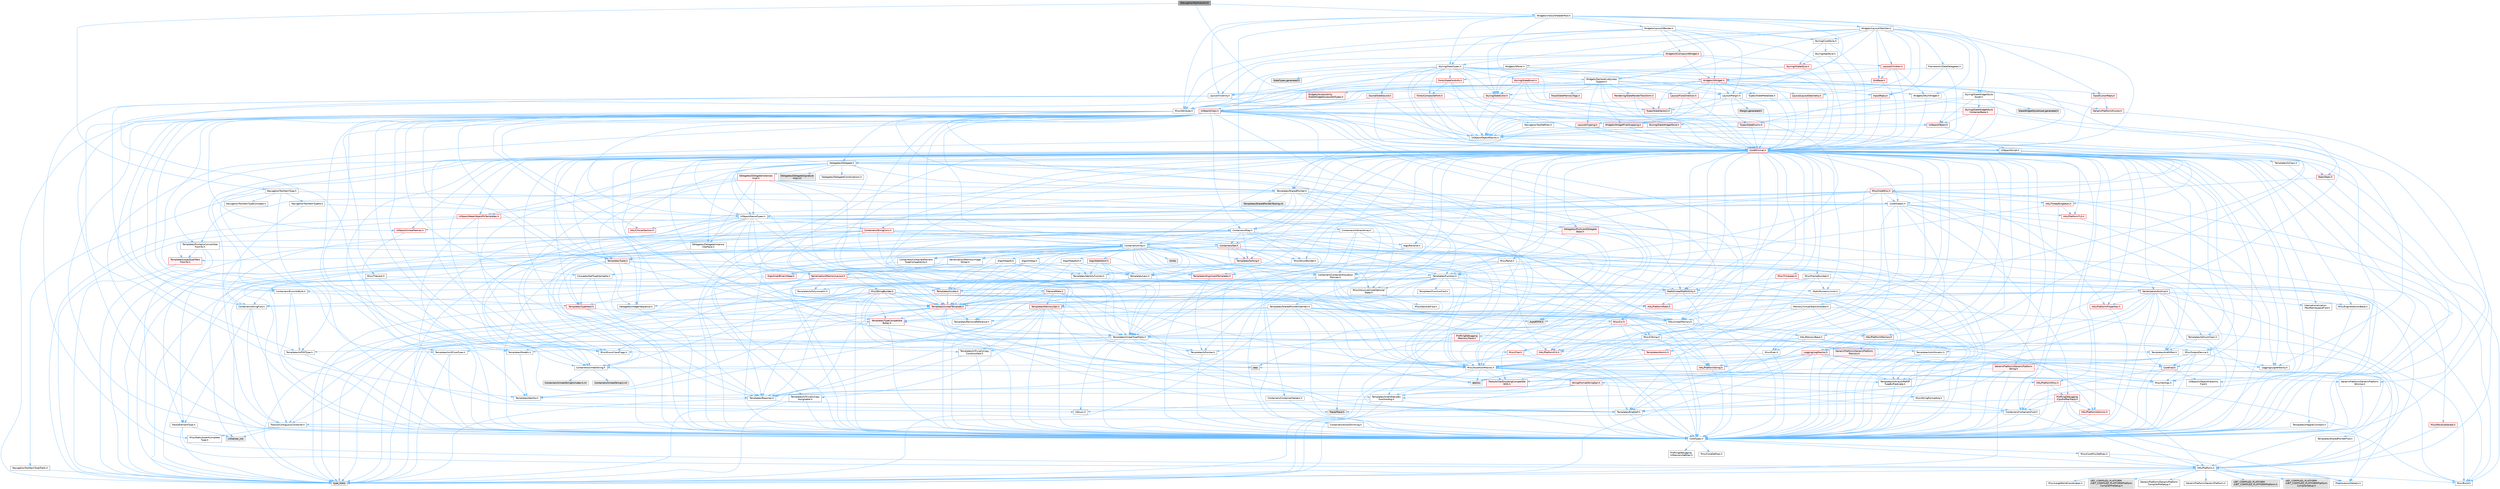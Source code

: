 digraph "INavigationToolColumn.h"
{
 // INTERACTIVE_SVG=YES
 // LATEX_PDF_SIZE
  bgcolor="transparent";
  edge [fontname=Helvetica,fontsize=10,labelfontname=Helvetica,labelfontsize=10];
  node [fontname=Helvetica,fontsize=10,shape=box,height=0.2,width=0.4];
  Node1 [id="Node000001",label="INavigationToolColumn.h",height=0.2,width=0.4,color="gray40", fillcolor="grey60", style="filled", fontcolor="black",tooltip=" "];
  Node1 -> Node2 [id="edge1_Node000001_Node000002",color="steelblue1",style="solid",tooltip=" "];
  Node2 [id="Node000002",label="NavigationToolDefines.h",height=0.2,width=0.4,color="grey40", fillcolor="white", style="filled",URL="$d1/d31/NavigationToolDefines_8h.html",tooltip=" "];
  Node2 -> Node3 [id="edge2_Node000002_Node000003",color="steelblue1",style="solid",tooltip=" "];
  Node3 [id="Node000003",label="Containers/ContainersFwd.h",height=0.2,width=0.4,color="grey40", fillcolor="white", style="filled",URL="$d4/d0a/ContainersFwd_8h.html",tooltip=" "];
  Node3 -> Node4 [id="edge3_Node000003_Node000004",color="steelblue1",style="solid",tooltip=" "];
  Node4 [id="Node000004",label="HAL/Platform.h",height=0.2,width=0.4,color="grey40", fillcolor="white", style="filled",URL="$d9/dd0/Platform_8h.html",tooltip=" "];
  Node4 -> Node5 [id="edge4_Node000004_Node000005",color="steelblue1",style="solid",tooltip=" "];
  Node5 [id="Node000005",label="Misc/Build.h",height=0.2,width=0.4,color="grey40", fillcolor="white", style="filled",URL="$d3/dbb/Build_8h.html",tooltip=" "];
  Node4 -> Node6 [id="edge5_Node000004_Node000006",color="steelblue1",style="solid",tooltip=" "];
  Node6 [id="Node000006",label="Misc/LargeWorldCoordinates.h",height=0.2,width=0.4,color="grey40", fillcolor="white", style="filled",URL="$d2/dcb/LargeWorldCoordinates_8h.html",tooltip=" "];
  Node4 -> Node7 [id="edge6_Node000004_Node000007",color="steelblue1",style="solid",tooltip=" "];
  Node7 [id="Node000007",label="type_traits",height=0.2,width=0.4,color="grey60", fillcolor="#E0E0E0", style="filled",tooltip=" "];
  Node4 -> Node8 [id="edge7_Node000004_Node000008",color="steelblue1",style="solid",tooltip=" "];
  Node8 [id="Node000008",label="PreprocessorHelpers.h",height=0.2,width=0.4,color="grey40", fillcolor="white", style="filled",URL="$db/ddb/PreprocessorHelpers_8h.html",tooltip=" "];
  Node4 -> Node9 [id="edge8_Node000004_Node000009",color="steelblue1",style="solid",tooltip=" "];
  Node9 [id="Node000009",label="UBT_COMPILED_PLATFORM\l/UBT_COMPILED_PLATFORMPlatform\lCompilerPreSetup.h",height=0.2,width=0.4,color="grey60", fillcolor="#E0E0E0", style="filled",tooltip=" "];
  Node4 -> Node10 [id="edge9_Node000004_Node000010",color="steelblue1",style="solid",tooltip=" "];
  Node10 [id="Node000010",label="GenericPlatform/GenericPlatform\lCompilerPreSetup.h",height=0.2,width=0.4,color="grey40", fillcolor="white", style="filled",URL="$d9/dc8/GenericPlatformCompilerPreSetup_8h.html",tooltip=" "];
  Node4 -> Node11 [id="edge10_Node000004_Node000011",color="steelblue1",style="solid",tooltip=" "];
  Node11 [id="Node000011",label="GenericPlatform/GenericPlatform.h",height=0.2,width=0.4,color="grey40", fillcolor="white", style="filled",URL="$d6/d84/GenericPlatform_8h.html",tooltip=" "];
  Node4 -> Node12 [id="edge11_Node000004_Node000012",color="steelblue1",style="solid",tooltip=" "];
  Node12 [id="Node000012",label="UBT_COMPILED_PLATFORM\l/UBT_COMPILED_PLATFORMPlatform.h",height=0.2,width=0.4,color="grey60", fillcolor="#E0E0E0", style="filled",tooltip=" "];
  Node4 -> Node13 [id="edge12_Node000004_Node000013",color="steelblue1",style="solid",tooltip=" "];
  Node13 [id="Node000013",label="UBT_COMPILED_PLATFORM\l/UBT_COMPILED_PLATFORMPlatform\lCompilerSetup.h",height=0.2,width=0.4,color="grey60", fillcolor="#E0E0E0", style="filled",tooltip=" "];
  Node3 -> Node14 [id="edge13_Node000003_Node000014",color="steelblue1",style="solid",tooltip=" "];
  Node14 [id="Node000014",label="CoreTypes.h",height=0.2,width=0.4,color="grey40", fillcolor="white", style="filled",URL="$dc/dec/CoreTypes_8h.html",tooltip=" "];
  Node14 -> Node4 [id="edge14_Node000014_Node000004",color="steelblue1",style="solid",tooltip=" "];
  Node14 -> Node15 [id="edge15_Node000014_Node000015",color="steelblue1",style="solid",tooltip=" "];
  Node15 [id="Node000015",label="ProfilingDebugging\l/UMemoryDefines.h",height=0.2,width=0.4,color="grey40", fillcolor="white", style="filled",URL="$d2/da2/UMemoryDefines_8h.html",tooltip=" "];
  Node14 -> Node16 [id="edge16_Node000014_Node000016",color="steelblue1",style="solid",tooltip=" "];
  Node16 [id="Node000016",label="Misc/CoreMiscDefines.h",height=0.2,width=0.4,color="grey40", fillcolor="white", style="filled",URL="$da/d38/CoreMiscDefines_8h.html",tooltip=" "];
  Node16 -> Node4 [id="edge17_Node000016_Node000004",color="steelblue1",style="solid",tooltip=" "];
  Node16 -> Node8 [id="edge18_Node000016_Node000008",color="steelblue1",style="solid",tooltip=" "];
  Node14 -> Node17 [id="edge19_Node000014_Node000017",color="steelblue1",style="solid",tooltip=" "];
  Node17 [id="Node000017",label="Misc/CoreDefines.h",height=0.2,width=0.4,color="grey40", fillcolor="white", style="filled",URL="$d3/dd2/CoreDefines_8h.html",tooltip=" "];
  Node3 -> Node18 [id="edge20_Node000003_Node000018",color="steelblue1",style="solid",tooltip=" "];
  Node18 [id="Node000018",label="Traits/IsContiguousContainer.h",height=0.2,width=0.4,color="grey40", fillcolor="white", style="filled",URL="$d5/d3c/IsContiguousContainer_8h.html",tooltip=" "];
  Node18 -> Node14 [id="edge21_Node000018_Node000014",color="steelblue1",style="solid",tooltip=" "];
  Node18 -> Node19 [id="edge22_Node000018_Node000019",color="steelblue1",style="solid",tooltip=" "];
  Node19 [id="Node000019",label="Misc/StaticAssertComplete\lType.h",height=0.2,width=0.4,color="grey40", fillcolor="white", style="filled",URL="$d5/d4e/StaticAssertCompleteType_8h.html",tooltip=" "];
  Node18 -> Node20 [id="edge23_Node000018_Node000020",color="steelblue1",style="solid",tooltip=" "];
  Node20 [id="Node000020",label="initializer_list",height=0.2,width=0.4,color="grey60", fillcolor="#E0E0E0", style="filled",tooltip=" "];
  Node2 -> Node21 [id="edge24_Node000002_Node000021",color="steelblue1",style="solid",tooltip=" "];
  Node21 [id="Node000021",label="Templates/SharedPointer.h",height=0.2,width=0.4,color="grey40", fillcolor="white", style="filled",URL="$d2/d17/SharedPointer_8h.html",tooltip=" "];
  Node21 -> Node14 [id="edge25_Node000021_Node000014",color="steelblue1",style="solid",tooltip=" "];
  Node21 -> Node22 [id="edge26_Node000021_Node000022",color="steelblue1",style="solid",tooltip=" "];
  Node22 [id="Node000022",label="Misc/IntrusiveUnsetOptional\lState.h",height=0.2,width=0.4,color="grey40", fillcolor="white", style="filled",URL="$d2/d0a/IntrusiveUnsetOptionalState_8h.html",tooltip=" "];
  Node22 -> Node23 [id="edge27_Node000022_Node000023",color="steelblue1",style="solid",tooltip=" "];
  Node23 [id="Node000023",label="Misc/OptionalFwd.h",height=0.2,width=0.4,color="grey40", fillcolor="white", style="filled",URL="$dc/d50/OptionalFwd_8h.html",tooltip=" "];
  Node21 -> Node24 [id="edge28_Node000021_Node000024",color="steelblue1",style="solid",tooltip=" "];
  Node24 [id="Node000024",label="Templates/PointerIsConvertible\lFromTo.h",height=0.2,width=0.4,color="grey40", fillcolor="white", style="filled",URL="$d6/d65/PointerIsConvertibleFromTo_8h.html",tooltip=" "];
  Node24 -> Node14 [id="edge29_Node000024_Node000014",color="steelblue1",style="solid",tooltip=" "];
  Node24 -> Node19 [id="edge30_Node000024_Node000019",color="steelblue1",style="solid",tooltip=" "];
  Node24 -> Node25 [id="edge31_Node000024_Node000025",color="steelblue1",style="solid",tooltip=" "];
  Node25 [id="Node000025",label="Templates/LosesQualifiers\lFromTo.h",height=0.2,width=0.4,color="red", fillcolor="#FFF0F0", style="filled",URL="$d2/db3/LosesQualifiersFromTo_8h.html",tooltip=" "];
  Node25 -> Node7 [id="edge32_Node000025_Node000007",color="steelblue1",style="solid",tooltip=" "];
  Node24 -> Node7 [id="edge33_Node000024_Node000007",color="steelblue1",style="solid",tooltip=" "];
  Node21 -> Node27 [id="edge34_Node000021_Node000027",color="steelblue1",style="solid",tooltip=" "];
  Node27 [id="Node000027",label="Misc/AssertionMacros.h",height=0.2,width=0.4,color="grey40", fillcolor="white", style="filled",URL="$d0/dfa/AssertionMacros_8h.html",tooltip=" "];
  Node27 -> Node14 [id="edge35_Node000027_Node000014",color="steelblue1",style="solid",tooltip=" "];
  Node27 -> Node4 [id="edge36_Node000027_Node000004",color="steelblue1",style="solid",tooltip=" "];
  Node27 -> Node28 [id="edge37_Node000027_Node000028",color="steelblue1",style="solid",tooltip=" "];
  Node28 [id="Node000028",label="HAL/PlatformMisc.h",height=0.2,width=0.4,color="red", fillcolor="#FFF0F0", style="filled",URL="$d0/df5/PlatformMisc_8h.html",tooltip=" "];
  Node28 -> Node14 [id="edge38_Node000028_Node000014",color="steelblue1",style="solid",tooltip=" "];
  Node28 -> Node52 [id="edge39_Node000028_Node000052",color="steelblue1",style="solid",tooltip=" "];
  Node52 [id="Node000052",label="ProfilingDebugging\l/CpuProfilerTrace.h",height=0.2,width=0.4,color="red", fillcolor="#FFF0F0", style="filled",URL="$da/dcb/CpuProfilerTrace_8h.html",tooltip=" "];
  Node52 -> Node14 [id="edge40_Node000052_Node000014",color="steelblue1",style="solid",tooltip=" "];
  Node52 -> Node3 [id="edge41_Node000052_Node000003",color="steelblue1",style="solid",tooltip=" "];
  Node52 -> Node53 [id="edge42_Node000052_Node000053",color="steelblue1",style="solid",tooltip=" "];
  Node53 [id="Node000053",label="HAL/PlatformAtomics.h",height=0.2,width=0.4,color="red", fillcolor="#FFF0F0", style="filled",URL="$d3/d36/PlatformAtomics_8h.html",tooltip=" "];
  Node53 -> Node14 [id="edge43_Node000053_Node000014",color="steelblue1",style="solid",tooltip=" "];
  Node52 -> Node8 [id="edge44_Node000052_Node000008",color="steelblue1",style="solid",tooltip=" "];
  Node52 -> Node5 [id="edge45_Node000052_Node000005",color="steelblue1",style="solid",tooltip=" "];
  Node52 -> Node59 [id="edge46_Node000052_Node000059",color="steelblue1",style="solid",tooltip=" "];
  Node59 [id="Node000059",label="Trace/Trace.h",height=0.2,width=0.4,color="grey60", fillcolor="#E0E0E0", style="filled",tooltip=" "];
  Node27 -> Node8 [id="edge47_Node000027_Node000008",color="steelblue1",style="solid",tooltip=" "];
  Node27 -> Node60 [id="edge48_Node000027_Node000060",color="steelblue1",style="solid",tooltip=" "];
  Node60 [id="Node000060",label="Templates/EnableIf.h",height=0.2,width=0.4,color="grey40", fillcolor="white", style="filled",URL="$d7/d60/EnableIf_8h.html",tooltip=" "];
  Node60 -> Node14 [id="edge49_Node000060_Node000014",color="steelblue1",style="solid",tooltip=" "];
  Node27 -> Node61 [id="edge50_Node000027_Node000061",color="steelblue1",style="solid",tooltip=" "];
  Node61 [id="Node000061",label="Templates/IsArrayOrRefOf\lTypeByPredicate.h",height=0.2,width=0.4,color="grey40", fillcolor="white", style="filled",URL="$d6/da1/IsArrayOrRefOfTypeByPredicate_8h.html",tooltip=" "];
  Node61 -> Node14 [id="edge51_Node000061_Node000014",color="steelblue1",style="solid",tooltip=" "];
  Node27 -> Node62 [id="edge52_Node000027_Node000062",color="steelblue1",style="solid",tooltip=" "];
  Node62 [id="Node000062",label="Templates/IsValidVariadic\lFunctionArg.h",height=0.2,width=0.4,color="grey40", fillcolor="white", style="filled",URL="$d0/dc8/IsValidVariadicFunctionArg_8h.html",tooltip=" "];
  Node62 -> Node14 [id="edge53_Node000062_Node000014",color="steelblue1",style="solid",tooltip=" "];
  Node62 -> Node63 [id="edge54_Node000062_Node000063",color="steelblue1",style="solid",tooltip=" "];
  Node63 [id="Node000063",label="IsEnum.h",height=0.2,width=0.4,color="grey40", fillcolor="white", style="filled",URL="$d4/de5/IsEnum_8h.html",tooltip=" "];
  Node62 -> Node7 [id="edge55_Node000062_Node000007",color="steelblue1",style="solid",tooltip=" "];
  Node27 -> Node64 [id="edge56_Node000027_Node000064",color="steelblue1",style="solid",tooltip=" "];
  Node64 [id="Node000064",label="Traits/IsCharEncodingCompatible\lWith.h",height=0.2,width=0.4,color="red", fillcolor="#FFF0F0", style="filled",URL="$df/dd1/IsCharEncodingCompatibleWith_8h.html",tooltip=" "];
  Node64 -> Node7 [id="edge57_Node000064_Node000007",color="steelblue1",style="solid",tooltip=" "];
  Node27 -> Node66 [id="edge58_Node000027_Node000066",color="steelblue1",style="solid",tooltip=" "];
  Node66 [id="Node000066",label="Misc/VarArgs.h",height=0.2,width=0.4,color="grey40", fillcolor="white", style="filled",URL="$d5/d6f/VarArgs_8h.html",tooltip=" "];
  Node66 -> Node14 [id="edge59_Node000066_Node000014",color="steelblue1",style="solid",tooltip=" "];
  Node27 -> Node67 [id="edge60_Node000027_Node000067",color="steelblue1",style="solid",tooltip=" "];
  Node67 [id="Node000067",label="String/FormatStringSan.h",height=0.2,width=0.4,color="red", fillcolor="#FFF0F0", style="filled",URL="$d3/d8b/FormatStringSan_8h.html",tooltip=" "];
  Node67 -> Node7 [id="edge61_Node000067_Node000007",color="steelblue1",style="solid",tooltip=" "];
  Node67 -> Node14 [id="edge62_Node000067_Node000014",color="steelblue1",style="solid",tooltip=" "];
  Node67 -> Node68 [id="edge63_Node000067_Node000068",color="steelblue1",style="solid",tooltip=" "];
  Node68 [id="Node000068",label="Templates/Requires.h",height=0.2,width=0.4,color="grey40", fillcolor="white", style="filled",URL="$dc/d96/Requires_8h.html",tooltip=" "];
  Node68 -> Node60 [id="edge64_Node000068_Node000060",color="steelblue1",style="solid",tooltip=" "];
  Node68 -> Node7 [id="edge65_Node000068_Node000007",color="steelblue1",style="solid",tooltip=" "];
  Node67 -> Node69 [id="edge66_Node000067_Node000069",color="steelblue1",style="solid",tooltip=" "];
  Node69 [id="Node000069",label="Templates/Identity.h",height=0.2,width=0.4,color="grey40", fillcolor="white", style="filled",URL="$d0/dd5/Identity_8h.html",tooltip=" "];
  Node67 -> Node62 [id="edge67_Node000067_Node000062",color="steelblue1",style="solid",tooltip=" "];
  Node67 -> Node3 [id="edge68_Node000067_Node000003",color="steelblue1",style="solid",tooltip=" "];
  Node27 -> Node73 [id="edge69_Node000027_Node000073",color="steelblue1",style="solid",tooltip=" "];
  Node73 [id="Node000073",label="atomic",height=0.2,width=0.4,color="grey60", fillcolor="#E0E0E0", style="filled",tooltip=" "];
  Node21 -> Node74 [id="edge70_Node000021_Node000074",color="steelblue1",style="solid",tooltip=" "];
  Node74 [id="Node000074",label="HAL/UnrealMemory.h",height=0.2,width=0.4,color="grey40", fillcolor="white", style="filled",URL="$d9/d96/UnrealMemory_8h.html",tooltip=" "];
  Node74 -> Node14 [id="edge71_Node000074_Node000014",color="steelblue1",style="solid",tooltip=" "];
  Node74 -> Node75 [id="edge72_Node000074_Node000075",color="steelblue1",style="solid",tooltip=" "];
  Node75 [id="Node000075",label="GenericPlatform/GenericPlatform\lMemory.h",height=0.2,width=0.4,color="red", fillcolor="#FFF0F0", style="filled",URL="$dd/d22/GenericPlatformMemory_8h.html",tooltip=" "];
  Node75 -> Node32 [id="edge73_Node000075_Node000032",color="steelblue1",style="solid",tooltip=" "];
  Node32 [id="Node000032",label="CoreFwd.h",height=0.2,width=0.4,color="red", fillcolor="#FFF0F0", style="filled",URL="$d1/d1e/CoreFwd_8h.html",tooltip=" "];
  Node32 -> Node14 [id="edge74_Node000032_Node000014",color="steelblue1",style="solid",tooltip=" "];
  Node32 -> Node3 [id="edge75_Node000032_Node000003",color="steelblue1",style="solid",tooltip=" "];
  Node32 -> Node34 [id="edge76_Node000032_Node000034",color="steelblue1",style="solid",tooltip=" "];
  Node34 [id="Node000034",label="UObject/UObjectHierarchy\lFwd.h",height=0.2,width=0.4,color="grey40", fillcolor="white", style="filled",URL="$d3/d13/UObjectHierarchyFwd_8h.html",tooltip=" "];
  Node75 -> Node14 [id="edge77_Node000075_Node000014",color="steelblue1",style="solid",tooltip=" "];
  Node75 -> Node76 [id="edge78_Node000075_Node000076",color="steelblue1",style="solid",tooltip=" "];
  Node76 [id="Node000076",label="HAL/PlatformString.h",height=0.2,width=0.4,color="red", fillcolor="#FFF0F0", style="filled",URL="$db/db5/PlatformString_8h.html",tooltip=" "];
  Node76 -> Node14 [id="edge79_Node000076_Node000014",color="steelblue1",style="solid",tooltip=" "];
  Node74 -> Node78 [id="edge80_Node000074_Node000078",color="steelblue1",style="solid",tooltip=" "];
  Node78 [id="Node000078",label="HAL/MemoryBase.h",height=0.2,width=0.4,color="grey40", fillcolor="white", style="filled",URL="$d6/d9f/MemoryBase_8h.html",tooltip=" "];
  Node78 -> Node14 [id="edge81_Node000078_Node000014",color="steelblue1",style="solid",tooltip=" "];
  Node78 -> Node53 [id="edge82_Node000078_Node000053",color="steelblue1",style="solid",tooltip=" "];
  Node78 -> Node36 [id="edge83_Node000078_Node000036",color="steelblue1",style="solid",tooltip=" "];
  Node36 [id="Node000036",label="HAL/PlatformCrt.h",height=0.2,width=0.4,color="red", fillcolor="#FFF0F0", style="filled",URL="$d8/d75/PlatformCrt_8h.html",tooltip=" "];
  Node36 -> Node37 [id="edge84_Node000036_Node000037",color="steelblue1",style="solid",tooltip=" "];
  Node37 [id="Node000037",label="new",height=0.2,width=0.4,color="grey60", fillcolor="#E0E0E0", style="filled",tooltip=" "];
  Node78 -> Node79 [id="edge85_Node000078_Node000079",color="steelblue1",style="solid",tooltip=" "];
  Node79 [id="Node000079",label="Misc/Exec.h",height=0.2,width=0.4,color="grey40", fillcolor="white", style="filled",URL="$de/ddb/Exec_8h.html",tooltip=" "];
  Node79 -> Node14 [id="edge86_Node000079_Node000014",color="steelblue1",style="solid",tooltip=" "];
  Node79 -> Node27 [id="edge87_Node000079_Node000027",color="steelblue1",style="solid",tooltip=" "];
  Node78 -> Node80 [id="edge88_Node000078_Node000080",color="steelblue1",style="solid",tooltip=" "];
  Node80 [id="Node000080",label="Misc/OutputDevice.h",height=0.2,width=0.4,color="grey40", fillcolor="white", style="filled",URL="$d7/d32/OutputDevice_8h.html",tooltip=" "];
  Node80 -> Node32 [id="edge89_Node000080_Node000032",color="steelblue1",style="solid",tooltip=" "];
  Node80 -> Node14 [id="edge90_Node000080_Node000014",color="steelblue1",style="solid",tooltip=" "];
  Node80 -> Node81 [id="edge91_Node000080_Node000081",color="steelblue1",style="solid",tooltip=" "];
  Node81 [id="Node000081",label="Logging/LogVerbosity.h",height=0.2,width=0.4,color="grey40", fillcolor="white", style="filled",URL="$d2/d8f/LogVerbosity_8h.html",tooltip=" "];
  Node81 -> Node14 [id="edge92_Node000081_Node000014",color="steelblue1",style="solid",tooltip=" "];
  Node80 -> Node66 [id="edge93_Node000080_Node000066",color="steelblue1",style="solid",tooltip=" "];
  Node80 -> Node61 [id="edge94_Node000080_Node000061",color="steelblue1",style="solid",tooltip=" "];
  Node80 -> Node62 [id="edge95_Node000080_Node000062",color="steelblue1",style="solid",tooltip=" "];
  Node80 -> Node64 [id="edge96_Node000080_Node000064",color="steelblue1",style="solid",tooltip=" "];
  Node78 -> Node82 [id="edge97_Node000078_Node000082",color="steelblue1",style="solid",tooltip=" "];
  Node82 [id="Node000082",label="Templates/Atomic.h",height=0.2,width=0.4,color="red", fillcolor="#FFF0F0", style="filled",URL="$d3/d91/Atomic_8h.html",tooltip=" "];
  Node82 -> Node73 [id="edge98_Node000082_Node000073",color="steelblue1",style="solid",tooltip=" "];
  Node74 -> Node91 [id="edge99_Node000074_Node000091",color="steelblue1",style="solid",tooltip=" "];
  Node91 [id="Node000091",label="HAL/PlatformMemory.h",height=0.2,width=0.4,color="red", fillcolor="#FFF0F0", style="filled",URL="$de/d68/PlatformMemory_8h.html",tooltip=" "];
  Node91 -> Node14 [id="edge100_Node000091_Node000014",color="steelblue1",style="solid",tooltip=" "];
  Node91 -> Node75 [id="edge101_Node000091_Node000075",color="steelblue1",style="solid",tooltip=" "];
  Node74 -> Node93 [id="edge102_Node000074_Node000093",color="steelblue1",style="solid",tooltip=" "];
  Node93 [id="Node000093",label="ProfilingDebugging\l/MemoryTrace.h",height=0.2,width=0.4,color="red", fillcolor="#FFF0F0", style="filled",URL="$da/dd7/MemoryTrace_8h.html",tooltip=" "];
  Node93 -> Node4 [id="edge103_Node000093_Node000004",color="steelblue1",style="solid",tooltip=" "];
  Node93 -> Node48 [id="edge104_Node000093_Node000048",color="steelblue1",style="solid",tooltip=" "];
  Node48 [id="Node000048",label="Misc/EnumClassFlags.h",height=0.2,width=0.4,color="grey40", fillcolor="white", style="filled",URL="$d8/de7/EnumClassFlags_8h.html",tooltip=" "];
  Node93 -> Node59 [id="edge105_Node000093_Node000059",color="steelblue1",style="solid",tooltip=" "];
  Node74 -> Node94 [id="edge106_Node000074_Node000094",color="steelblue1",style="solid",tooltip=" "];
  Node94 [id="Node000094",label="Templates/IsPointer.h",height=0.2,width=0.4,color="grey40", fillcolor="white", style="filled",URL="$d7/d05/IsPointer_8h.html",tooltip=" "];
  Node94 -> Node14 [id="edge107_Node000094_Node000014",color="steelblue1",style="solid",tooltip=" "];
  Node21 -> Node95 [id="edge108_Node000021_Node000095",color="steelblue1",style="solid",tooltip=" "];
  Node95 [id="Node000095",label="Containers/Array.h",height=0.2,width=0.4,color="grey40", fillcolor="white", style="filled",URL="$df/dd0/Array_8h.html",tooltip=" "];
  Node95 -> Node14 [id="edge109_Node000095_Node000014",color="steelblue1",style="solid",tooltip=" "];
  Node95 -> Node27 [id="edge110_Node000095_Node000027",color="steelblue1",style="solid",tooltip=" "];
  Node95 -> Node22 [id="edge111_Node000095_Node000022",color="steelblue1",style="solid",tooltip=" "];
  Node95 -> Node96 [id="edge112_Node000095_Node000096",color="steelblue1",style="solid",tooltip=" "];
  Node96 [id="Node000096",label="Misc/ReverseIterate.h",height=0.2,width=0.4,color="red", fillcolor="#FFF0F0", style="filled",URL="$db/de3/ReverseIterate_8h.html",tooltip=" "];
  Node96 -> Node4 [id="edge113_Node000096_Node000004",color="steelblue1",style="solid",tooltip=" "];
  Node95 -> Node74 [id="edge114_Node000095_Node000074",color="steelblue1",style="solid",tooltip=" "];
  Node95 -> Node98 [id="edge115_Node000095_Node000098",color="steelblue1",style="solid",tooltip=" "];
  Node98 [id="Node000098",label="Templates/UnrealTypeTraits.h",height=0.2,width=0.4,color="grey40", fillcolor="white", style="filled",URL="$d2/d2d/UnrealTypeTraits_8h.html",tooltip=" "];
  Node98 -> Node14 [id="edge116_Node000098_Node000014",color="steelblue1",style="solid",tooltip=" "];
  Node98 -> Node94 [id="edge117_Node000098_Node000094",color="steelblue1",style="solid",tooltip=" "];
  Node98 -> Node27 [id="edge118_Node000098_Node000027",color="steelblue1",style="solid",tooltip=" "];
  Node98 -> Node87 [id="edge119_Node000098_Node000087",color="steelblue1",style="solid",tooltip=" "];
  Node87 [id="Node000087",label="Templates/AndOrNot.h",height=0.2,width=0.4,color="grey40", fillcolor="white", style="filled",URL="$db/d0a/AndOrNot_8h.html",tooltip=" "];
  Node87 -> Node14 [id="edge120_Node000087_Node000014",color="steelblue1",style="solid",tooltip=" "];
  Node98 -> Node60 [id="edge121_Node000098_Node000060",color="steelblue1",style="solid",tooltip=" "];
  Node98 -> Node99 [id="edge122_Node000098_Node000099",color="steelblue1",style="solid",tooltip=" "];
  Node99 [id="Node000099",label="Templates/IsArithmetic.h",height=0.2,width=0.4,color="grey40", fillcolor="white", style="filled",URL="$d2/d5d/IsArithmetic_8h.html",tooltip=" "];
  Node99 -> Node14 [id="edge123_Node000099_Node000014",color="steelblue1",style="solid",tooltip=" "];
  Node98 -> Node63 [id="edge124_Node000098_Node000063",color="steelblue1",style="solid",tooltip=" "];
  Node98 -> Node100 [id="edge125_Node000098_Node000100",color="steelblue1",style="solid",tooltip=" "];
  Node100 [id="Node000100",label="Templates/Models.h",height=0.2,width=0.4,color="grey40", fillcolor="white", style="filled",URL="$d3/d0c/Models_8h.html",tooltip=" "];
  Node100 -> Node69 [id="edge126_Node000100_Node000069",color="steelblue1",style="solid",tooltip=" "];
  Node98 -> Node101 [id="edge127_Node000098_Node000101",color="steelblue1",style="solid",tooltip=" "];
  Node101 [id="Node000101",label="Templates/IsPODType.h",height=0.2,width=0.4,color="grey40", fillcolor="white", style="filled",URL="$d7/db1/IsPODType_8h.html",tooltip=" "];
  Node101 -> Node14 [id="edge128_Node000101_Node000014",color="steelblue1",style="solid",tooltip=" "];
  Node98 -> Node102 [id="edge129_Node000098_Node000102",color="steelblue1",style="solid",tooltip=" "];
  Node102 [id="Node000102",label="Templates/IsUECoreType.h",height=0.2,width=0.4,color="grey40", fillcolor="white", style="filled",URL="$d1/db8/IsUECoreType_8h.html",tooltip=" "];
  Node102 -> Node14 [id="edge130_Node000102_Node000014",color="steelblue1",style="solid",tooltip=" "];
  Node102 -> Node7 [id="edge131_Node000102_Node000007",color="steelblue1",style="solid",tooltip=" "];
  Node98 -> Node88 [id="edge132_Node000098_Node000088",color="steelblue1",style="solid",tooltip=" "];
  Node88 [id="Node000088",label="Templates/IsTriviallyCopy\lConstructible.h",height=0.2,width=0.4,color="grey40", fillcolor="white", style="filled",URL="$d3/d78/IsTriviallyCopyConstructible_8h.html",tooltip=" "];
  Node88 -> Node14 [id="edge133_Node000088_Node000014",color="steelblue1",style="solid",tooltip=" "];
  Node88 -> Node7 [id="edge134_Node000088_Node000007",color="steelblue1",style="solid",tooltip=" "];
  Node95 -> Node103 [id="edge135_Node000095_Node000103",color="steelblue1",style="solid",tooltip=" "];
  Node103 [id="Node000103",label="Templates/UnrealTemplate.h",height=0.2,width=0.4,color="red", fillcolor="#FFF0F0", style="filled",URL="$d4/d24/UnrealTemplate_8h.html",tooltip=" "];
  Node103 -> Node14 [id="edge136_Node000103_Node000014",color="steelblue1",style="solid",tooltip=" "];
  Node103 -> Node94 [id="edge137_Node000103_Node000094",color="steelblue1",style="solid",tooltip=" "];
  Node103 -> Node74 [id="edge138_Node000103_Node000074",color="steelblue1",style="solid",tooltip=" "];
  Node103 -> Node98 [id="edge139_Node000103_Node000098",color="steelblue1",style="solid",tooltip=" "];
  Node103 -> Node105 [id="edge140_Node000103_Node000105",color="steelblue1",style="solid",tooltip=" "];
  Node105 [id="Node000105",label="Templates/RemoveReference.h",height=0.2,width=0.4,color="grey40", fillcolor="white", style="filled",URL="$da/dbe/RemoveReference_8h.html",tooltip=" "];
  Node105 -> Node14 [id="edge141_Node000105_Node000014",color="steelblue1",style="solid",tooltip=" "];
  Node103 -> Node68 [id="edge142_Node000103_Node000068",color="steelblue1",style="solid",tooltip=" "];
  Node103 -> Node106 [id="edge143_Node000103_Node000106",color="steelblue1",style="solid",tooltip=" "];
  Node106 [id="Node000106",label="Templates/TypeCompatible\lBytes.h",height=0.2,width=0.4,color="red", fillcolor="#FFF0F0", style="filled",URL="$df/d0a/TypeCompatibleBytes_8h.html",tooltip=" "];
  Node106 -> Node14 [id="edge144_Node000106_Node000014",color="steelblue1",style="solid",tooltip=" "];
  Node106 -> Node37 [id="edge145_Node000106_Node000037",color="steelblue1",style="solid",tooltip=" "];
  Node106 -> Node7 [id="edge146_Node000106_Node000007",color="steelblue1",style="solid",tooltip=" "];
  Node103 -> Node69 [id="edge147_Node000103_Node000069",color="steelblue1",style="solid",tooltip=" "];
  Node103 -> Node18 [id="edge148_Node000103_Node000018",color="steelblue1",style="solid",tooltip=" "];
  Node103 -> Node7 [id="edge149_Node000103_Node000007",color="steelblue1",style="solid",tooltip=" "];
  Node95 -> Node108 [id="edge150_Node000095_Node000108",color="steelblue1",style="solid",tooltip=" "];
  Node108 [id="Node000108",label="Containers/AllowShrinking.h",height=0.2,width=0.4,color="grey40", fillcolor="white", style="filled",URL="$d7/d1a/AllowShrinking_8h.html",tooltip=" "];
  Node108 -> Node14 [id="edge151_Node000108_Node000014",color="steelblue1",style="solid",tooltip=" "];
  Node95 -> Node109 [id="edge152_Node000095_Node000109",color="steelblue1",style="solid",tooltip=" "];
  Node109 [id="Node000109",label="Containers/ContainerAllocation\lPolicies.h",height=0.2,width=0.4,color="grey40", fillcolor="white", style="filled",URL="$d7/dff/ContainerAllocationPolicies_8h.html",tooltip=" "];
  Node109 -> Node14 [id="edge153_Node000109_Node000014",color="steelblue1",style="solid",tooltip=" "];
  Node109 -> Node110 [id="edge154_Node000109_Node000110",color="steelblue1",style="solid",tooltip=" "];
  Node110 [id="Node000110",label="Containers/ContainerHelpers.h",height=0.2,width=0.4,color="grey40", fillcolor="white", style="filled",URL="$d7/d33/ContainerHelpers_8h.html",tooltip=" "];
  Node110 -> Node14 [id="edge155_Node000110_Node000014",color="steelblue1",style="solid",tooltip=" "];
  Node109 -> Node109 [id="edge156_Node000109_Node000109",color="steelblue1",style="solid",tooltip=" "];
  Node109 -> Node111 [id="edge157_Node000109_Node000111",color="steelblue1",style="solid",tooltip=" "];
  Node111 [id="Node000111",label="HAL/PlatformMath.h",height=0.2,width=0.4,color="red", fillcolor="#FFF0F0", style="filled",URL="$dc/d53/PlatformMath_8h.html",tooltip=" "];
  Node111 -> Node14 [id="edge158_Node000111_Node000014",color="steelblue1",style="solid",tooltip=" "];
  Node109 -> Node74 [id="edge159_Node000109_Node000074",color="steelblue1",style="solid",tooltip=" "];
  Node109 -> Node46 [id="edge160_Node000109_Node000046",color="steelblue1",style="solid",tooltip=" "];
  Node46 [id="Node000046",label="Math/NumericLimits.h",height=0.2,width=0.4,color="grey40", fillcolor="white", style="filled",URL="$df/d1b/NumericLimits_8h.html",tooltip=" "];
  Node46 -> Node14 [id="edge161_Node000046_Node000014",color="steelblue1",style="solid",tooltip=" "];
  Node109 -> Node27 [id="edge162_Node000109_Node000027",color="steelblue1",style="solid",tooltip=" "];
  Node109 -> Node119 [id="edge163_Node000109_Node000119",color="steelblue1",style="solid",tooltip=" "];
  Node119 [id="Node000119",label="Templates/IsPolymorphic.h",height=0.2,width=0.4,color="grey40", fillcolor="white", style="filled",URL="$dc/d20/IsPolymorphic_8h.html",tooltip=" "];
  Node109 -> Node120 [id="edge164_Node000109_Node000120",color="steelblue1",style="solid",tooltip=" "];
  Node120 [id="Node000120",label="Templates/MemoryOps.h",height=0.2,width=0.4,color="red", fillcolor="#FFF0F0", style="filled",URL="$db/dea/MemoryOps_8h.html",tooltip=" "];
  Node120 -> Node14 [id="edge165_Node000120_Node000014",color="steelblue1",style="solid",tooltip=" "];
  Node120 -> Node74 [id="edge166_Node000120_Node000074",color="steelblue1",style="solid",tooltip=" "];
  Node120 -> Node89 [id="edge167_Node000120_Node000089",color="steelblue1",style="solid",tooltip=" "];
  Node89 [id="Node000089",label="Templates/IsTriviallyCopy\lAssignable.h",height=0.2,width=0.4,color="grey40", fillcolor="white", style="filled",URL="$d2/df2/IsTriviallyCopyAssignable_8h.html",tooltip=" "];
  Node89 -> Node14 [id="edge168_Node000089_Node000014",color="steelblue1",style="solid",tooltip=" "];
  Node89 -> Node7 [id="edge169_Node000089_Node000007",color="steelblue1",style="solid",tooltip=" "];
  Node120 -> Node88 [id="edge170_Node000120_Node000088",color="steelblue1",style="solid",tooltip=" "];
  Node120 -> Node68 [id="edge171_Node000120_Node000068",color="steelblue1",style="solid",tooltip=" "];
  Node120 -> Node98 [id="edge172_Node000120_Node000098",color="steelblue1",style="solid",tooltip=" "];
  Node120 -> Node37 [id="edge173_Node000120_Node000037",color="steelblue1",style="solid",tooltip=" "];
  Node120 -> Node7 [id="edge174_Node000120_Node000007",color="steelblue1",style="solid",tooltip=" "];
  Node109 -> Node106 [id="edge175_Node000109_Node000106",color="steelblue1",style="solid",tooltip=" "];
  Node109 -> Node7 [id="edge176_Node000109_Node000007",color="steelblue1",style="solid",tooltip=" "];
  Node95 -> Node121 [id="edge177_Node000095_Node000121",color="steelblue1",style="solid",tooltip=" "];
  Node121 [id="Node000121",label="Containers/ContainerElement\lTypeCompatibility.h",height=0.2,width=0.4,color="grey40", fillcolor="white", style="filled",URL="$df/ddf/ContainerElementTypeCompatibility_8h.html",tooltip=" "];
  Node121 -> Node14 [id="edge178_Node000121_Node000014",color="steelblue1",style="solid",tooltip=" "];
  Node121 -> Node98 [id="edge179_Node000121_Node000098",color="steelblue1",style="solid",tooltip=" "];
  Node95 -> Node122 [id="edge180_Node000095_Node000122",color="steelblue1",style="solid",tooltip=" "];
  Node122 [id="Node000122",label="Serialization/Archive.h",height=0.2,width=0.4,color="red", fillcolor="#FFF0F0", style="filled",URL="$d7/d3b/Archive_8h.html",tooltip=" "];
  Node122 -> Node32 [id="edge181_Node000122_Node000032",color="steelblue1",style="solid",tooltip=" "];
  Node122 -> Node14 [id="edge182_Node000122_Node000014",color="steelblue1",style="solid",tooltip=" "];
  Node122 -> Node123 [id="edge183_Node000122_Node000123",color="steelblue1",style="solid",tooltip=" "];
  Node123 [id="Node000123",label="HAL/PlatformProperties.h",height=0.2,width=0.4,color="red", fillcolor="#FFF0F0", style="filled",URL="$d9/db0/PlatformProperties_8h.html",tooltip=" "];
  Node123 -> Node14 [id="edge184_Node000123_Node000014",color="steelblue1",style="solid",tooltip=" "];
  Node122 -> Node126 [id="edge185_Node000122_Node000126",color="steelblue1",style="solid",tooltip=" "];
  Node126 [id="Node000126",label="Internationalization\l/TextNamespaceFwd.h",height=0.2,width=0.4,color="grey40", fillcolor="white", style="filled",URL="$d8/d97/TextNamespaceFwd_8h.html",tooltip=" "];
  Node126 -> Node14 [id="edge186_Node000126_Node000014",color="steelblue1",style="solid",tooltip=" "];
  Node122 -> Node27 [id="edge187_Node000122_Node000027",color="steelblue1",style="solid",tooltip=" "];
  Node122 -> Node5 [id="edge188_Node000122_Node000005",color="steelblue1",style="solid",tooltip=" "];
  Node122 -> Node127 [id="edge189_Node000122_Node000127",color="steelblue1",style="solid",tooltip=" "];
  Node127 [id="Node000127",label="Misc/EngineVersionBase.h",height=0.2,width=0.4,color="grey40", fillcolor="white", style="filled",URL="$d5/d2b/EngineVersionBase_8h.html",tooltip=" "];
  Node127 -> Node14 [id="edge190_Node000127_Node000014",color="steelblue1",style="solid",tooltip=" "];
  Node122 -> Node66 [id="edge191_Node000122_Node000066",color="steelblue1",style="solid",tooltip=" "];
  Node122 -> Node60 [id="edge192_Node000122_Node000060",color="steelblue1",style="solid",tooltip=" "];
  Node122 -> Node61 [id="edge193_Node000122_Node000061",color="steelblue1",style="solid",tooltip=" "];
  Node122 -> Node130 [id="edge194_Node000122_Node000130",color="steelblue1",style="solid",tooltip=" "];
  Node130 [id="Node000130",label="Templates/IsEnumClass.h",height=0.2,width=0.4,color="grey40", fillcolor="white", style="filled",URL="$d7/d15/IsEnumClass_8h.html",tooltip=" "];
  Node130 -> Node14 [id="edge195_Node000130_Node000014",color="steelblue1",style="solid",tooltip=" "];
  Node130 -> Node87 [id="edge196_Node000130_Node000087",color="steelblue1",style="solid",tooltip=" "];
  Node122 -> Node62 [id="edge197_Node000122_Node000062",color="steelblue1",style="solid",tooltip=" "];
  Node122 -> Node103 [id="edge198_Node000122_Node000103",color="steelblue1",style="solid",tooltip=" "];
  Node122 -> Node64 [id="edge199_Node000122_Node000064",color="steelblue1",style="solid",tooltip=" "];
  Node95 -> Node132 [id="edge200_Node000095_Node000132",color="steelblue1",style="solid",tooltip=" "];
  Node132 [id="Node000132",label="Serialization/MemoryImage\lWriter.h",height=0.2,width=0.4,color="grey40", fillcolor="white", style="filled",URL="$d0/d08/MemoryImageWriter_8h.html",tooltip=" "];
  Node132 -> Node14 [id="edge201_Node000132_Node000014",color="steelblue1",style="solid",tooltip=" "];
  Node132 -> Node133 [id="edge202_Node000132_Node000133",color="steelblue1",style="solid",tooltip=" "];
  Node133 [id="Node000133",label="Serialization/MemoryLayout.h",height=0.2,width=0.4,color="red", fillcolor="#FFF0F0", style="filled",URL="$d7/d66/MemoryLayout_8h.html",tooltip=" "];
  Node133 -> Node136 [id="edge203_Node000133_Node000136",color="steelblue1",style="solid",tooltip=" "];
  Node136 [id="Node000136",label="Containers/EnumAsByte.h",height=0.2,width=0.4,color="grey40", fillcolor="white", style="filled",URL="$d6/d9a/EnumAsByte_8h.html",tooltip=" "];
  Node136 -> Node14 [id="edge204_Node000136_Node000014",color="steelblue1",style="solid",tooltip=" "];
  Node136 -> Node101 [id="edge205_Node000136_Node000101",color="steelblue1",style="solid",tooltip=" "];
  Node136 -> Node137 [id="edge206_Node000136_Node000137",color="steelblue1",style="solid",tooltip=" "];
  Node137 [id="Node000137",label="Templates/TypeHash.h",height=0.2,width=0.4,color="red", fillcolor="#FFF0F0", style="filled",URL="$d1/d62/TypeHash_8h.html",tooltip=" "];
  Node137 -> Node14 [id="edge207_Node000137_Node000014",color="steelblue1",style="solid",tooltip=" "];
  Node137 -> Node68 [id="edge208_Node000137_Node000068",color="steelblue1",style="solid",tooltip=" "];
  Node137 -> Node138 [id="edge209_Node000137_Node000138",color="steelblue1",style="solid",tooltip=" "];
  Node138 [id="Node000138",label="Misc/Crc.h",height=0.2,width=0.4,color="red", fillcolor="#FFF0F0", style="filled",URL="$d4/dd2/Crc_8h.html",tooltip=" "];
  Node138 -> Node14 [id="edge210_Node000138_Node000014",color="steelblue1",style="solid",tooltip=" "];
  Node138 -> Node76 [id="edge211_Node000138_Node000076",color="steelblue1",style="solid",tooltip=" "];
  Node138 -> Node27 [id="edge212_Node000138_Node000027",color="steelblue1",style="solid",tooltip=" "];
  Node138 -> Node139 [id="edge213_Node000138_Node000139",color="steelblue1",style="solid",tooltip=" "];
  Node139 [id="Node000139",label="Misc/CString.h",height=0.2,width=0.4,color="grey40", fillcolor="white", style="filled",URL="$d2/d49/CString_8h.html",tooltip=" "];
  Node139 -> Node14 [id="edge214_Node000139_Node000014",color="steelblue1",style="solid",tooltip=" "];
  Node139 -> Node36 [id="edge215_Node000139_Node000036",color="steelblue1",style="solid",tooltip=" "];
  Node139 -> Node76 [id="edge216_Node000139_Node000076",color="steelblue1",style="solid",tooltip=" "];
  Node139 -> Node27 [id="edge217_Node000139_Node000027",color="steelblue1",style="solid",tooltip=" "];
  Node139 -> Node140 [id="edge218_Node000139_Node000140",color="steelblue1",style="solid",tooltip=" "];
  Node140 [id="Node000140",label="Misc/Char.h",height=0.2,width=0.4,color="red", fillcolor="#FFF0F0", style="filled",URL="$d0/d58/Char_8h.html",tooltip=" "];
  Node140 -> Node14 [id="edge219_Node000140_Node000014",color="steelblue1",style="solid",tooltip=" "];
  Node140 -> Node7 [id="edge220_Node000140_Node000007",color="steelblue1",style="solid",tooltip=" "];
  Node139 -> Node66 [id="edge221_Node000139_Node000066",color="steelblue1",style="solid",tooltip=" "];
  Node139 -> Node61 [id="edge222_Node000139_Node000061",color="steelblue1",style="solid",tooltip=" "];
  Node139 -> Node62 [id="edge223_Node000139_Node000062",color="steelblue1",style="solid",tooltip=" "];
  Node139 -> Node64 [id="edge224_Node000139_Node000064",color="steelblue1",style="solid",tooltip=" "];
  Node138 -> Node140 [id="edge225_Node000138_Node000140",color="steelblue1",style="solid",tooltip=" "];
  Node138 -> Node98 [id="edge226_Node000138_Node000098",color="steelblue1",style="solid",tooltip=" "];
  Node137 -> Node7 [id="edge227_Node000137_Node000007",color="steelblue1",style="solid",tooltip=" "];
  Node133 -> Node30 [id="edge228_Node000133_Node000030",color="steelblue1",style="solid",tooltip=" "];
  Node30 [id="Node000030",label="Containers/StringFwd.h",height=0.2,width=0.4,color="grey40", fillcolor="white", style="filled",URL="$df/d37/StringFwd_8h.html",tooltip=" "];
  Node30 -> Node14 [id="edge229_Node000030_Node000014",color="steelblue1",style="solid",tooltip=" "];
  Node30 -> Node31 [id="edge230_Node000030_Node000031",color="steelblue1",style="solid",tooltip=" "];
  Node31 [id="Node000031",label="Traits/ElementType.h",height=0.2,width=0.4,color="grey40", fillcolor="white", style="filled",URL="$d5/d4f/ElementType_8h.html",tooltip=" "];
  Node31 -> Node4 [id="edge231_Node000031_Node000004",color="steelblue1",style="solid",tooltip=" "];
  Node31 -> Node20 [id="edge232_Node000031_Node000020",color="steelblue1",style="solid",tooltip=" "];
  Node31 -> Node7 [id="edge233_Node000031_Node000007",color="steelblue1",style="solid",tooltip=" "];
  Node30 -> Node18 [id="edge234_Node000030_Node000018",color="steelblue1",style="solid",tooltip=" "];
  Node133 -> Node74 [id="edge235_Node000133_Node000074",color="steelblue1",style="solid",tooltip=" "];
  Node133 -> Node60 [id="edge236_Node000133_Node000060",color="steelblue1",style="solid",tooltip=" "];
  Node133 -> Node119 [id="edge237_Node000133_Node000119",color="steelblue1",style="solid",tooltip=" "];
  Node133 -> Node100 [id="edge238_Node000133_Node000100",color="steelblue1",style="solid",tooltip=" "];
  Node133 -> Node103 [id="edge239_Node000133_Node000103",color="steelblue1",style="solid",tooltip=" "];
  Node95 -> Node146 [id="edge240_Node000095_Node000146",color="steelblue1",style="solid",tooltip=" "];
  Node146 [id="Node000146",label="Algo/Heapify.h",height=0.2,width=0.4,color="grey40", fillcolor="white", style="filled",URL="$d0/d2a/Heapify_8h.html",tooltip=" "];
  Node146 -> Node147 [id="edge241_Node000146_Node000147",color="steelblue1",style="solid",tooltip=" "];
  Node147 [id="Node000147",label="Algo/Impl/BinaryHeap.h",height=0.2,width=0.4,color="red", fillcolor="#FFF0F0", style="filled",URL="$d7/da3/Algo_2Impl_2BinaryHeap_8h.html",tooltip=" "];
  Node147 -> Node148 [id="edge242_Node000147_Node000148",color="steelblue1",style="solid",tooltip=" "];
  Node148 [id="Node000148",label="Templates/Invoke.h",height=0.2,width=0.4,color="red", fillcolor="#FFF0F0", style="filled",URL="$d7/deb/Invoke_8h.html",tooltip=" "];
  Node148 -> Node14 [id="edge243_Node000148_Node000014",color="steelblue1",style="solid",tooltip=" "];
  Node148 -> Node103 [id="edge244_Node000148_Node000103",color="steelblue1",style="solid",tooltip=" "];
  Node148 -> Node7 [id="edge245_Node000148_Node000007",color="steelblue1",style="solid",tooltip=" "];
  Node147 -> Node7 [id="edge246_Node000147_Node000007",color="steelblue1",style="solid",tooltip=" "];
  Node146 -> Node152 [id="edge247_Node000146_Node000152",color="steelblue1",style="solid",tooltip=" "];
  Node152 [id="Node000152",label="Templates/IdentityFunctor.h",height=0.2,width=0.4,color="grey40", fillcolor="white", style="filled",URL="$d7/d2e/IdentityFunctor_8h.html",tooltip=" "];
  Node152 -> Node4 [id="edge248_Node000152_Node000004",color="steelblue1",style="solid",tooltip=" "];
  Node146 -> Node148 [id="edge249_Node000146_Node000148",color="steelblue1",style="solid",tooltip=" "];
  Node146 -> Node153 [id="edge250_Node000146_Node000153",color="steelblue1",style="solid",tooltip=" "];
  Node153 [id="Node000153",label="Templates/Less.h",height=0.2,width=0.4,color="grey40", fillcolor="white", style="filled",URL="$de/dc8/Less_8h.html",tooltip=" "];
  Node153 -> Node14 [id="edge251_Node000153_Node000014",color="steelblue1",style="solid",tooltip=" "];
  Node153 -> Node103 [id="edge252_Node000153_Node000103",color="steelblue1",style="solid",tooltip=" "];
  Node146 -> Node103 [id="edge253_Node000146_Node000103",color="steelblue1",style="solid",tooltip=" "];
  Node95 -> Node154 [id="edge254_Node000095_Node000154",color="steelblue1",style="solid",tooltip=" "];
  Node154 [id="Node000154",label="Algo/HeapSort.h",height=0.2,width=0.4,color="grey40", fillcolor="white", style="filled",URL="$d3/d92/HeapSort_8h.html",tooltip=" "];
  Node154 -> Node147 [id="edge255_Node000154_Node000147",color="steelblue1",style="solid",tooltip=" "];
  Node154 -> Node152 [id="edge256_Node000154_Node000152",color="steelblue1",style="solid",tooltip=" "];
  Node154 -> Node153 [id="edge257_Node000154_Node000153",color="steelblue1",style="solid",tooltip=" "];
  Node154 -> Node103 [id="edge258_Node000154_Node000103",color="steelblue1",style="solid",tooltip=" "];
  Node95 -> Node155 [id="edge259_Node000095_Node000155",color="steelblue1",style="solid",tooltip=" "];
  Node155 [id="Node000155",label="Algo/IsHeap.h",height=0.2,width=0.4,color="grey40", fillcolor="white", style="filled",URL="$de/d32/IsHeap_8h.html",tooltip=" "];
  Node155 -> Node147 [id="edge260_Node000155_Node000147",color="steelblue1",style="solid",tooltip=" "];
  Node155 -> Node152 [id="edge261_Node000155_Node000152",color="steelblue1",style="solid",tooltip=" "];
  Node155 -> Node148 [id="edge262_Node000155_Node000148",color="steelblue1",style="solid",tooltip=" "];
  Node155 -> Node153 [id="edge263_Node000155_Node000153",color="steelblue1",style="solid",tooltip=" "];
  Node155 -> Node103 [id="edge264_Node000155_Node000103",color="steelblue1",style="solid",tooltip=" "];
  Node95 -> Node147 [id="edge265_Node000095_Node000147",color="steelblue1",style="solid",tooltip=" "];
  Node95 -> Node156 [id="edge266_Node000095_Node000156",color="steelblue1",style="solid",tooltip=" "];
  Node156 [id="Node000156",label="Algo/StableSort.h",height=0.2,width=0.4,color="red", fillcolor="#FFF0F0", style="filled",URL="$d7/d3c/StableSort_8h.html",tooltip=" "];
  Node156 -> Node152 [id="edge267_Node000156_Node000152",color="steelblue1",style="solid",tooltip=" "];
  Node156 -> Node148 [id="edge268_Node000156_Node000148",color="steelblue1",style="solid",tooltip=" "];
  Node156 -> Node153 [id="edge269_Node000156_Node000153",color="steelblue1",style="solid",tooltip=" "];
  Node156 -> Node103 [id="edge270_Node000156_Node000103",color="steelblue1",style="solid",tooltip=" "];
  Node95 -> Node159 [id="edge271_Node000095_Node000159",color="steelblue1",style="solid",tooltip=" "];
  Node159 [id="Node000159",label="Concepts/GetTypeHashable.h",height=0.2,width=0.4,color="grey40", fillcolor="white", style="filled",URL="$d3/da2/GetTypeHashable_8h.html",tooltip=" "];
  Node159 -> Node14 [id="edge272_Node000159_Node000014",color="steelblue1",style="solid",tooltip=" "];
  Node159 -> Node137 [id="edge273_Node000159_Node000137",color="steelblue1",style="solid",tooltip=" "];
  Node95 -> Node152 [id="edge274_Node000095_Node000152",color="steelblue1",style="solid",tooltip=" "];
  Node95 -> Node148 [id="edge275_Node000095_Node000148",color="steelblue1",style="solid",tooltip=" "];
  Node95 -> Node153 [id="edge276_Node000095_Node000153",color="steelblue1",style="solid",tooltip=" "];
  Node95 -> Node25 [id="edge277_Node000095_Node000025",color="steelblue1",style="solid",tooltip=" "];
  Node95 -> Node68 [id="edge278_Node000095_Node000068",color="steelblue1",style="solid",tooltip=" "];
  Node95 -> Node160 [id="edge279_Node000095_Node000160",color="steelblue1",style="solid",tooltip=" "];
  Node160 [id="Node000160",label="Templates/Sorting.h",height=0.2,width=0.4,color="red", fillcolor="#FFF0F0", style="filled",URL="$d3/d9e/Sorting_8h.html",tooltip=" "];
  Node160 -> Node14 [id="edge280_Node000160_Node000014",color="steelblue1",style="solid",tooltip=" "];
  Node160 -> Node111 [id="edge281_Node000160_Node000111",color="steelblue1",style="solid",tooltip=" "];
  Node160 -> Node153 [id="edge282_Node000160_Node000153",color="steelblue1",style="solid",tooltip=" "];
  Node95 -> Node164 [id="edge283_Node000095_Node000164",color="steelblue1",style="solid",tooltip=" "];
  Node164 [id="Node000164",label="Templates/AlignmentTemplates.h",height=0.2,width=0.4,color="red", fillcolor="#FFF0F0", style="filled",URL="$dd/d32/AlignmentTemplates_8h.html",tooltip=" "];
  Node164 -> Node14 [id="edge284_Node000164_Node000014",color="steelblue1",style="solid",tooltip=" "];
  Node164 -> Node94 [id="edge285_Node000164_Node000094",color="steelblue1",style="solid",tooltip=" "];
  Node95 -> Node31 [id="edge286_Node000095_Node000031",color="steelblue1",style="solid",tooltip=" "];
  Node95 -> Node117 [id="edge287_Node000095_Node000117",color="steelblue1",style="solid",tooltip=" "];
  Node117 [id="Node000117",label="limits",height=0.2,width=0.4,color="grey60", fillcolor="#E0E0E0", style="filled",tooltip=" "];
  Node95 -> Node7 [id="edge288_Node000095_Node000007",color="steelblue1",style="solid",tooltip=" "];
  Node21 -> Node165 [id="edge289_Node000021_Node000165",color="steelblue1",style="solid",tooltip=" "];
  Node165 [id="Node000165",label="Containers/Map.h",height=0.2,width=0.4,color="grey40", fillcolor="white", style="filled",URL="$df/d79/Map_8h.html",tooltip=" "];
  Node165 -> Node14 [id="edge290_Node000165_Node000014",color="steelblue1",style="solid",tooltip=" "];
  Node165 -> Node166 [id="edge291_Node000165_Node000166",color="steelblue1",style="solid",tooltip=" "];
  Node166 [id="Node000166",label="Algo/Reverse.h",height=0.2,width=0.4,color="grey40", fillcolor="white", style="filled",URL="$d5/d93/Reverse_8h.html",tooltip=" "];
  Node166 -> Node14 [id="edge292_Node000166_Node000014",color="steelblue1",style="solid",tooltip=" "];
  Node166 -> Node103 [id="edge293_Node000166_Node000103",color="steelblue1",style="solid",tooltip=" "];
  Node165 -> Node121 [id="edge294_Node000165_Node000121",color="steelblue1",style="solid",tooltip=" "];
  Node165 -> Node167 [id="edge295_Node000165_Node000167",color="steelblue1",style="solid",tooltip=" "];
  Node167 [id="Node000167",label="Containers/Set.h",height=0.2,width=0.4,color="red", fillcolor="#FFF0F0", style="filled",URL="$d4/d45/Set_8h.html",tooltip=" "];
  Node167 -> Node109 [id="edge296_Node000167_Node000109",color="steelblue1",style="solid",tooltip=" "];
  Node167 -> Node121 [id="edge297_Node000167_Node000121",color="steelblue1",style="solid",tooltip=" "];
  Node167 -> Node3 [id="edge298_Node000167_Node000003",color="steelblue1",style="solid",tooltip=" "];
  Node167 -> Node163 [id="edge299_Node000167_Node000163",color="steelblue1",style="solid",tooltip=" "];
  Node163 [id="Node000163",label="Math/UnrealMathUtility.h",height=0.2,width=0.4,color="red", fillcolor="#FFF0F0", style="filled",URL="$db/db8/UnrealMathUtility_8h.html",tooltip=" "];
  Node163 -> Node14 [id="edge300_Node000163_Node000014",color="steelblue1",style="solid",tooltip=" "];
  Node163 -> Node27 [id="edge301_Node000163_Node000027",color="steelblue1",style="solid",tooltip=" "];
  Node163 -> Node111 [id="edge302_Node000163_Node000111",color="steelblue1",style="solid",tooltip=" "];
  Node163 -> Node69 [id="edge303_Node000163_Node000069",color="steelblue1",style="solid",tooltip=" "];
  Node163 -> Node68 [id="edge304_Node000163_Node000068",color="steelblue1",style="solid",tooltip=" "];
  Node167 -> Node27 [id="edge305_Node000167_Node000027",color="steelblue1",style="solid",tooltip=" "];
  Node167 -> Node192 [id="edge306_Node000167_Node000192",color="steelblue1",style="solid",tooltip=" "];
  Node192 [id="Node000192",label="Misc/StructBuilder.h",height=0.2,width=0.4,color="grey40", fillcolor="white", style="filled",URL="$d9/db3/StructBuilder_8h.html",tooltip=" "];
  Node192 -> Node14 [id="edge307_Node000192_Node000014",color="steelblue1",style="solid",tooltip=" "];
  Node192 -> Node163 [id="edge308_Node000192_Node000163",color="steelblue1",style="solid",tooltip=" "];
  Node192 -> Node164 [id="edge309_Node000192_Node000164",color="steelblue1",style="solid",tooltip=" "];
  Node167 -> Node132 [id="edge310_Node000167_Node000132",color="steelblue1",style="solid",tooltip=" "];
  Node167 -> Node193 [id="edge311_Node000167_Node000193",color="steelblue1",style="solid",tooltip=" "];
  Node193 [id="Node000193",label="Templates/Function.h",height=0.2,width=0.4,color="grey40", fillcolor="white", style="filled",URL="$df/df5/Function_8h.html",tooltip=" "];
  Node193 -> Node14 [id="edge312_Node000193_Node000014",color="steelblue1",style="solid",tooltip=" "];
  Node193 -> Node27 [id="edge313_Node000193_Node000027",color="steelblue1",style="solid",tooltip=" "];
  Node193 -> Node22 [id="edge314_Node000193_Node000022",color="steelblue1",style="solid",tooltip=" "];
  Node193 -> Node74 [id="edge315_Node000193_Node000074",color="steelblue1",style="solid",tooltip=" "];
  Node193 -> Node194 [id="edge316_Node000193_Node000194",color="steelblue1",style="solid",tooltip=" "];
  Node194 [id="Node000194",label="Templates/FunctionFwd.h",height=0.2,width=0.4,color="grey40", fillcolor="white", style="filled",URL="$d6/d54/FunctionFwd_8h.html",tooltip=" "];
  Node193 -> Node98 [id="edge317_Node000193_Node000098",color="steelblue1",style="solid",tooltip=" "];
  Node193 -> Node148 [id="edge318_Node000193_Node000148",color="steelblue1",style="solid",tooltip=" "];
  Node193 -> Node103 [id="edge319_Node000193_Node000103",color="steelblue1",style="solid",tooltip=" "];
  Node193 -> Node68 [id="edge320_Node000193_Node000068",color="steelblue1",style="solid",tooltip=" "];
  Node193 -> Node163 [id="edge321_Node000193_Node000163",color="steelblue1",style="solid",tooltip=" "];
  Node193 -> Node37 [id="edge322_Node000193_Node000037",color="steelblue1",style="solid",tooltip=" "];
  Node193 -> Node7 [id="edge323_Node000193_Node000007",color="steelblue1",style="solid",tooltip=" "];
  Node167 -> Node160 [id="edge324_Node000167_Node000160",color="steelblue1",style="solid",tooltip=" "];
  Node167 -> Node137 [id="edge325_Node000167_Node000137",color="steelblue1",style="solid",tooltip=" "];
  Node167 -> Node103 [id="edge326_Node000167_Node000103",color="steelblue1",style="solid",tooltip=" "];
  Node167 -> Node20 [id="edge327_Node000167_Node000020",color="steelblue1",style="solid",tooltip=" "];
  Node167 -> Node7 [id="edge328_Node000167_Node000007",color="steelblue1",style="solid",tooltip=" "];
  Node165 -> Node188 [id="edge329_Node000165_Node000188",color="steelblue1",style="solid",tooltip=" "];
  Node188 [id="Node000188",label="Containers/UnrealString.h",height=0.2,width=0.4,color="grey40", fillcolor="white", style="filled",URL="$d5/dba/UnrealString_8h.html",tooltip=" "];
  Node188 -> Node189 [id="edge330_Node000188_Node000189",color="steelblue1",style="solid",tooltip=" "];
  Node189 [id="Node000189",label="Containers/UnrealStringIncludes.h.inl",height=0.2,width=0.4,color="grey60", fillcolor="#E0E0E0", style="filled",tooltip=" "];
  Node188 -> Node190 [id="edge331_Node000188_Node000190",color="steelblue1",style="solid",tooltip=" "];
  Node190 [id="Node000190",label="Containers/UnrealString.h.inl",height=0.2,width=0.4,color="grey60", fillcolor="#E0E0E0", style="filled",tooltip=" "];
  Node188 -> Node191 [id="edge332_Node000188_Node000191",color="steelblue1",style="solid",tooltip=" "];
  Node191 [id="Node000191",label="Misc/StringFormatArg.h",height=0.2,width=0.4,color="grey40", fillcolor="white", style="filled",URL="$d2/d16/StringFormatArg_8h.html",tooltip=" "];
  Node191 -> Node3 [id="edge333_Node000191_Node000003",color="steelblue1",style="solid",tooltip=" "];
  Node165 -> Node27 [id="edge334_Node000165_Node000027",color="steelblue1",style="solid",tooltip=" "];
  Node165 -> Node192 [id="edge335_Node000165_Node000192",color="steelblue1",style="solid",tooltip=" "];
  Node165 -> Node193 [id="edge336_Node000165_Node000193",color="steelblue1",style="solid",tooltip=" "];
  Node165 -> Node160 [id="edge337_Node000165_Node000160",color="steelblue1",style="solid",tooltip=" "];
  Node165 -> Node196 [id="edge338_Node000165_Node000196",color="steelblue1",style="solid",tooltip=" "];
  Node196 [id="Node000196",label="Templates/Tuple.h",height=0.2,width=0.4,color="red", fillcolor="#FFF0F0", style="filled",URL="$d2/d4f/Tuple_8h.html",tooltip=" "];
  Node196 -> Node14 [id="edge339_Node000196_Node000014",color="steelblue1",style="solid",tooltip=" "];
  Node196 -> Node103 [id="edge340_Node000196_Node000103",color="steelblue1",style="solid",tooltip=" "];
  Node196 -> Node197 [id="edge341_Node000196_Node000197",color="steelblue1",style="solid",tooltip=" "];
  Node197 [id="Node000197",label="Delegates/IntegerSequence.h",height=0.2,width=0.4,color="grey40", fillcolor="white", style="filled",URL="$d2/dcc/IntegerSequence_8h.html",tooltip=" "];
  Node197 -> Node14 [id="edge342_Node000197_Node000014",color="steelblue1",style="solid",tooltip=" "];
  Node196 -> Node148 [id="edge343_Node000196_Node000148",color="steelblue1",style="solid",tooltip=" "];
  Node196 -> Node133 [id="edge344_Node000196_Node000133",color="steelblue1",style="solid",tooltip=" "];
  Node196 -> Node68 [id="edge345_Node000196_Node000068",color="steelblue1",style="solid",tooltip=" "];
  Node196 -> Node137 [id="edge346_Node000196_Node000137",color="steelblue1",style="solid",tooltip=" "];
  Node196 -> Node7 [id="edge347_Node000196_Node000007",color="steelblue1",style="solid",tooltip=" "];
  Node165 -> Node103 [id="edge348_Node000165_Node000103",color="steelblue1",style="solid",tooltip=" "];
  Node165 -> Node98 [id="edge349_Node000165_Node000098",color="steelblue1",style="solid",tooltip=" "];
  Node165 -> Node7 [id="edge350_Node000165_Node000007",color="steelblue1",style="solid",tooltip=" "];
  Node21 -> Node199 [id="edge351_Node000021_Node000199",color="steelblue1",style="solid",tooltip=" "];
  Node199 [id="Node000199",label="CoreGlobals.h",height=0.2,width=0.4,color="grey40", fillcolor="white", style="filled",URL="$d5/d8c/CoreGlobals_8h.html",tooltip=" "];
  Node199 -> Node188 [id="edge352_Node000199_Node000188",color="steelblue1",style="solid",tooltip=" "];
  Node199 -> Node14 [id="edge353_Node000199_Node000014",color="steelblue1",style="solid",tooltip=" "];
  Node199 -> Node200 [id="edge354_Node000199_Node000200",color="steelblue1",style="solid",tooltip=" "];
  Node200 [id="Node000200",label="HAL/PlatformTLS.h",height=0.2,width=0.4,color="red", fillcolor="#FFF0F0", style="filled",URL="$d0/def/PlatformTLS_8h.html",tooltip=" "];
  Node200 -> Node14 [id="edge355_Node000200_Node000014",color="steelblue1",style="solid",tooltip=" "];
  Node199 -> Node203 [id="edge356_Node000199_Node000203",color="steelblue1",style="solid",tooltip=" "];
  Node203 [id="Node000203",label="Logging/LogMacros.h",height=0.2,width=0.4,color="red", fillcolor="#FFF0F0", style="filled",URL="$d0/d16/LogMacros_8h.html",tooltip=" "];
  Node203 -> Node188 [id="edge357_Node000203_Node000188",color="steelblue1",style="solid",tooltip=" "];
  Node203 -> Node14 [id="edge358_Node000203_Node000014",color="steelblue1",style="solid",tooltip=" "];
  Node203 -> Node8 [id="edge359_Node000203_Node000008",color="steelblue1",style="solid",tooltip=" "];
  Node203 -> Node81 [id="edge360_Node000203_Node000081",color="steelblue1",style="solid",tooltip=" "];
  Node203 -> Node27 [id="edge361_Node000203_Node000027",color="steelblue1",style="solid",tooltip=" "];
  Node203 -> Node5 [id="edge362_Node000203_Node000005",color="steelblue1",style="solid",tooltip=" "];
  Node203 -> Node66 [id="edge363_Node000203_Node000066",color="steelblue1",style="solid",tooltip=" "];
  Node203 -> Node67 [id="edge364_Node000203_Node000067",color="steelblue1",style="solid",tooltip=" "];
  Node203 -> Node60 [id="edge365_Node000203_Node000060",color="steelblue1",style="solid",tooltip=" "];
  Node203 -> Node61 [id="edge366_Node000203_Node000061",color="steelblue1",style="solid",tooltip=" "];
  Node203 -> Node62 [id="edge367_Node000203_Node000062",color="steelblue1",style="solid",tooltip=" "];
  Node203 -> Node64 [id="edge368_Node000203_Node000064",color="steelblue1",style="solid",tooltip=" "];
  Node203 -> Node7 [id="edge369_Node000203_Node000007",color="steelblue1",style="solid",tooltip=" "];
  Node199 -> Node5 [id="edge370_Node000199_Node000005",color="steelblue1",style="solid",tooltip=" "];
  Node199 -> Node48 [id="edge371_Node000199_Node000048",color="steelblue1",style="solid",tooltip=" "];
  Node199 -> Node80 [id="edge372_Node000199_Node000080",color="steelblue1",style="solid",tooltip=" "];
  Node199 -> Node52 [id="edge373_Node000199_Node000052",color="steelblue1",style="solid",tooltip=" "];
  Node199 -> Node82 [id="edge374_Node000199_Node000082",color="steelblue1",style="solid",tooltip=" "];
  Node199 -> Node205 [id="edge375_Node000199_Node000205",color="steelblue1",style="solid",tooltip=" "];
  Node205 [id="Node000205",label="UObject/NameTypes.h",height=0.2,width=0.4,color="grey40", fillcolor="white", style="filled",URL="$d6/d35/NameTypes_8h.html",tooltip=" "];
  Node205 -> Node14 [id="edge376_Node000205_Node000014",color="steelblue1",style="solid",tooltip=" "];
  Node205 -> Node27 [id="edge377_Node000205_Node000027",color="steelblue1",style="solid",tooltip=" "];
  Node205 -> Node74 [id="edge378_Node000205_Node000074",color="steelblue1",style="solid",tooltip=" "];
  Node205 -> Node98 [id="edge379_Node000205_Node000098",color="steelblue1",style="solid",tooltip=" "];
  Node205 -> Node103 [id="edge380_Node000205_Node000103",color="steelblue1",style="solid",tooltip=" "];
  Node205 -> Node188 [id="edge381_Node000205_Node000188",color="steelblue1",style="solid",tooltip=" "];
  Node205 -> Node206 [id="edge382_Node000205_Node000206",color="steelblue1",style="solid",tooltip=" "];
  Node206 [id="Node000206",label="HAL/CriticalSection.h",height=0.2,width=0.4,color="red", fillcolor="#FFF0F0", style="filled",URL="$d6/d90/CriticalSection_8h.html",tooltip=" "];
  Node205 -> Node209 [id="edge383_Node000205_Node000209",color="steelblue1",style="solid",tooltip=" "];
  Node209 [id="Node000209",label="Containers/StringConv.h",height=0.2,width=0.4,color="red", fillcolor="#FFF0F0", style="filled",URL="$d3/ddf/StringConv_8h.html",tooltip=" "];
  Node209 -> Node14 [id="edge384_Node000209_Node000014",color="steelblue1",style="solid",tooltip=" "];
  Node209 -> Node27 [id="edge385_Node000209_Node000027",color="steelblue1",style="solid",tooltip=" "];
  Node209 -> Node109 [id="edge386_Node000209_Node000109",color="steelblue1",style="solid",tooltip=" "];
  Node209 -> Node95 [id="edge387_Node000209_Node000095",color="steelblue1",style="solid",tooltip=" "];
  Node209 -> Node139 [id="edge388_Node000209_Node000139",color="steelblue1",style="solid",tooltip=" "];
  Node209 -> Node103 [id="edge389_Node000209_Node000103",color="steelblue1",style="solid",tooltip=" "];
  Node209 -> Node98 [id="edge390_Node000209_Node000098",color="steelblue1",style="solid",tooltip=" "];
  Node209 -> Node31 [id="edge391_Node000209_Node000031",color="steelblue1",style="solid",tooltip=" "];
  Node209 -> Node64 [id="edge392_Node000209_Node000064",color="steelblue1",style="solid",tooltip=" "];
  Node209 -> Node18 [id="edge393_Node000209_Node000018",color="steelblue1",style="solid",tooltip=" "];
  Node209 -> Node7 [id="edge394_Node000209_Node000007",color="steelblue1",style="solid",tooltip=" "];
  Node205 -> Node30 [id="edge395_Node000205_Node000030",color="steelblue1",style="solid",tooltip=" "];
  Node205 -> Node210 [id="edge396_Node000205_Node000210",color="steelblue1",style="solid",tooltip=" "];
  Node210 [id="Node000210",label="UObject/UnrealNames.h",height=0.2,width=0.4,color="red", fillcolor="#FFF0F0", style="filled",URL="$d8/db1/UnrealNames_8h.html",tooltip=" "];
  Node210 -> Node14 [id="edge397_Node000210_Node000014",color="steelblue1",style="solid",tooltip=" "];
  Node205 -> Node82 [id="edge398_Node000205_Node000082",color="steelblue1",style="solid",tooltip=" "];
  Node205 -> Node133 [id="edge399_Node000205_Node000133",color="steelblue1",style="solid",tooltip=" "];
  Node205 -> Node22 [id="edge400_Node000205_Node000022",color="steelblue1",style="solid",tooltip=" "];
  Node205 -> Node212 [id="edge401_Node000205_Node000212",color="steelblue1",style="solid",tooltip=" "];
  Node212 [id="Node000212",label="Misc/StringBuilder.h",height=0.2,width=0.4,color="red", fillcolor="#FFF0F0", style="filled",URL="$d4/d52/StringBuilder_8h.html",tooltip=" "];
  Node212 -> Node30 [id="edge402_Node000212_Node000030",color="steelblue1",style="solid",tooltip=" "];
  Node212 -> Node14 [id="edge403_Node000212_Node000014",color="steelblue1",style="solid",tooltip=" "];
  Node212 -> Node76 [id="edge404_Node000212_Node000076",color="steelblue1",style="solid",tooltip=" "];
  Node212 -> Node74 [id="edge405_Node000212_Node000074",color="steelblue1",style="solid",tooltip=" "];
  Node212 -> Node27 [id="edge406_Node000212_Node000027",color="steelblue1",style="solid",tooltip=" "];
  Node212 -> Node139 [id="edge407_Node000212_Node000139",color="steelblue1",style="solid",tooltip=" "];
  Node212 -> Node60 [id="edge408_Node000212_Node000060",color="steelblue1",style="solid",tooltip=" "];
  Node212 -> Node61 [id="edge409_Node000212_Node000061",color="steelblue1",style="solid",tooltip=" "];
  Node212 -> Node62 [id="edge410_Node000212_Node000062",color="steelblue1",style="solid",tooltip=" "];
  Node212 -> Node68 [id="edge411_Node000212_Node000068",color="steelblue1",style="solid",tooltip=" "];
  Node212 -> Node103 [id="edge412_Node000212_Node000103",color="steelblue1",style="solid",tooltip=" "];
  Node212 -> Node98 [id="edge413_Node000212_Node000098",color="steelblue1",style="solid",tooltip=" "];
  Node212 -> Node64 [id="edge414_Node000212_Node000064",color="steelblue1",style="solid",tooltip=" "];
  Node212 -> Node18 [id="edge415_Node000212_Node000018",color="steelblue1",style="solid",tooltip=" "];
  Node212 -> Node7 [id="edge416_Node000212_Node000007",color="steelblue1",style="solid",tooltip=" "];
  Node205 -> Node59 [id="edge417_Node000205_Node000059",color="steelblue1",style="solid",tooltip=" "];
  Node199 -> Node73 [id="edge418_Node000199_Node000073",color="steelblue1",style="solid",tooltip=" "];
  Node21 -> Node220 [id="edge419_Node000021_Node000220",color="steelblue1",style="solid",tooltip=" "];
  Node220 [id="Node000220",label="Templates/SharedPointerInternals.h",height=0.2,width=0.4,color="grey40", fillcolor="white", style="filled",URL="$de/d3a/SharedPointerInternals_8h.html",tooltip=" "];
  Node220 -> Node14 [id="edge420_Node000220_Node000014",color="steelblue1",style="solid",tooltip=" "];
  Node220 -> Node74 [id="edge421_Node000220_Node000074",color="steelblue1",style="solid",tooltip=" "];
  Node220 -> Node27 [id="edge422_Node000220_Node000027",color="steelblue1",style="solid",tooltip=" "];
  Node220 -> Node105 [id="edge423_Node000220_Node000105",color="steelblue1",style="solid",tooltip=" "];
  Node220 -> Node221 [id="edge424_Node000220_Node000221",color="steelblue1",style="solid",tooltip=" "];
  Node221 [id="Node000221",label="Templates/SharedPointerFwd.h",height=0.2,width=0.4,color="grey40", fillcolor="white", style="filled",URL="$d3/d1d/SharedPointerFwd_8h.html",tooltip=" "];
  Node221 -> Node4 [id="edge425_Node000221_Node000004",color="steelblue1",style="solid",tooltip=" "];
  Node220 -> Node106 [id="edge426_Node000220_Node000106",color="steelblue1",style="solid",tooltip=" "];
  Node220 -> Node222 [id="edge427_Node000220_Node000222",color="steelblue1",style="solid",tooltip=" "];
  Node222 [id="Node000222",label="AutoRTFM.h",height=0.2,width=0.4,color="grey60", fillcolor="#E0E0E0", style="filled",tooltip=" "];
  Node220 -> Node73 [id="edge428_Node000220_Node000073",color="steelblue1",style="solid",tooltip=" "];
  Node220 -> Node7 [id="edge429_Node000220_Node000007",color="steelblue1",style="solid",tooltip=" "];
  Node21 -> Node223 [id="edge430_Node000021_Node000223",color="steelblue1",style="solid",tooltip=" "];
  Node223 [id="Node000223",label="Templates/SharedPointerTesting.inl",height=0.2,width=0.4,color="grey60", fillcolor="#E0E0E0", style="filled",tooltip=" "];
  Node2 -> Node224 [id="edge431_Node000002_Node000224",color="steelblue1",style="solid",tooltip=" "];
  Node224 [id="Node000224",label="UObject/ObjectMacros.h",height=0.2,width=0.4,color="grey40", fillcolor="white", style="filled",URL="$d8/d8d/ObjectMacros_8h.html",tooltip=" "];
  Node224 -> Node48 [id="edge432_Node000224_Node000048",color="steelblue1",style="solid",tooltip=" "];
  Node224 -> Node225 [id="edge433_Node000224_Node000225",color="steelblue1",style="solid",tooltip=" "];
  Node225 [id="Node000225",label="UObject/Script.h",height=0.2,width=0.4,color="grey40", fillcolor="white", style="filled",URL="$de/dc6/Script_8h.html",tooltip=" "];
  Node225 -> Node226 [id="edge434_Node000225_Node000226",color="steelblue1",style="solid",tooltip=" "];
  Node226 [id="Node000226",label="Delegates/Delegate.h",height=0.2,width=0.4,color="grey40", fillcolor="white", style="filled",URL="$d4/d80/Delegate_8h.html",tooltip=" "];
  Node226 -> Node14 [id="edge435_Node000226_Node000014",color="steelblue1",style="solid",tooltip=" "];
  Node226 -> Node27 [id="edge436_Node000226_Node000027",color="steelblue1",style="solid",tooltip=" "];
  Node226 -> Node205 [id="edge437_Node000226_Node000205",color="steelblue1",style="solid",tooltip=" "];
  Node226 -> Node21 [id="edge438_Node000226_Node000021",color="steelblue1",style="solid",tooltip=" "];
  Node226 -> Node227 [id="edge439_Node000226_Node000227",color="steelblue1",style="solid",tooltip=" "];
  Node227 [id="Node000227",label="UObject/WeakObjectPtrTemplates.h",height=0.2,width=0.4,color="red", fillcolor="#FFF0F0", style="filled",URL="$d8/d3b/WeakObjectPtrTemplates_8h.html",tooltip=" "];
  Node227 -> Node14 [id="edge440_Node000227_Node000014",color="steelblue1",style="solid",tooltip=" "];
  Node227 -> Node25 [id="edge441_Node000227_Node000025",color="steelblue1",style="solid",tooltip=" "];
  Node227 -> Node68 [id="edge442_Node000227_Node000068",color="steelblue1",style="solid",tooltip=" "];
  Node227 -> Node165 [id="edge443_Node000227_Node000165",color="steelblue1",style="solid",tooltip=" "];
  Node227 -> Node7 [id="edge444_Node000227_Node000007",color="steelblue1",style="solid",tooltip=" "];
  Node226 -> Node230 [id="edge445_Node000226_Node000230",color="steelblue1",style="solid",tooltip=" "];
  Node230 [id="Node000230",label="Delegates/MulticastDelegate\lBase.h",height=0.2,width=0.4,color="red", fillcolor="#FFF0F0", style="filled",URL="$db/d16/MulticastDelegateBase_8h.html",tooltip=" "];
  Node230 -> Node222 [id="edge446_Node000230_Node000222",color="steelblue1",style="solid",tooltip=" "];
  Node230 -> Node14 [id="edge447_Node000230_Node000014",color="steelblue1",style="solid",tooltip=" "];
  Node230 -> Node109 [id="edge448_Node000230_Node000109",color="steelblue1",style="solid",tooltip=" "];
  Node230 -> Node95 [id="edge449_Node000230_Node000095",color="steelblue1",style="solid",tooltip=" "];
  Node230 -> Node163 [id="edge450_Node000230_Node000163",color="steelblue1",style="solid",tooltip=" "];
  Node226 -> Node197 [id="edge451_Node000226_Node000197",color="steelblue1",style="solid",tooltip=" "];
  Node226 -> Node222 [id="edge452_Node000226_Node000222",color="steelblue1",style="solid",tooltip=" "];
  Node226 -> Node241 [id="edge453_Node000226_Node000241",color="steelblue1",style="solid",tooltip=" "];
  Node241 [id="Node000241",label="Delegates/DelegateInstance\lInterface.h",height=0.2,width=0.4,color="grey40", fillcolor="white", style="filled",URL="$de/d82/DelegateInstanceInterface_8h.html",tooltip=" "];
  Node241 -> Node27 [id="edge454_Node000241_Node000027",color="steelblue1",style="solid",tooltip=" "];
  Node241 -> Node106 [id="edge455_Node000241_Node000106",color="steelblue1",style="solid",tooltip=" "];
  Node241 -> Node196 [id="edge456_Node000241_Node000196",color="steelblue1",style="solid",tooltip=" "];
  Node226 -> Node242 [id="edge457_Node000226_Node000242",color="steelblue1",style="solid",tooltip=" "];
  Node242 [id="Node000242",label="Delegates/DelegateInstances\lImpl.h",height=0.2,width=0.4,color="red", fillcolor="#FFF0F0", style="filled",URL="$d5/dc6/DelegateInstancesImpl_8h.html",tooltip=" "];
  Node242 -> Node14 [id="edge458_Node000242_Node000014",color="steelblue1",style="solid",tooltip=" "];
  Node242 -> Node241 [id="edge459_Node000242_Node000241",color="steelblue1",style="solid",tooltip=" "];
  Node242 -> Node27 [id="edge460_Node000242_Node000027",color="steelblue1",style="solid",tooltip=" "];
  Node242 -> Node105 [id="edge461_Node000242_Node000105",color="steelblue1",style="solid",tooltip=" "];
  Node242 -> Node21 [id="edge462_Node000242_Node000021",color="steelblue1",style="solid",tooltip=" "];
  Node242 -> Node196 [id="edge463_Node000242_Node000196",color="steelblue1",style="solid",tooltip=" "];
  Node242 -> Node98 [id="edge464_Node000242_Node000098",color="steelblue1",style="solid",tooltip=" "];
  Node242 -> Node205 [id="edge465_Node000242_Node000205",color="steelblue1",style="solid",tooltip=" "];
  Node242 -> Node227 [id="edge466_Node000242_Node000227",color="steelblue1",style="solid",tooltip=" "];
  Node226 -> Node243 [id="edge467_Node000226_Node000243",color="steelblue1",style="solid",tooltip=" "];
  Node243 [id="Node000243",label="Delegates/DelegateSignature\lImpl.inl",height=0.2,width=0.4,color="grey60", fillcolor="#E0E0E0", style="filled",tooltip=" "];
  Node226 -> Node244 [id="edge468_Node000226_Node000244",color="steelblue1",style="solid",tooltip=" "];
  Node244 [id="Node000244",label="Delegates/DelegateCombinations.h",height=0.2,width=0.4,color="grey40", fillcolor="white", style="filled",URL="$d3/d23/DelegateCombinations_8h.html",tooltip=" "];
  Node225 -> Node245 [id="edge469_Node000225_Node000245",color="steelblue1",style="solid",tooltip=" "];
  Node245 [id="Node000245",label="HAL/ThreadSingleton.h",height=0.2,width=0.4,color="red", fillcolor="#FFF0F0", style="filled",URL="$d0/dd5/ThreadSingleton_8h.html",tooltip=" "];
  Node245 -> Node14 [id="edge470_Node000245_Node000014",color="steelblue1",style="solid",tooltip=" "];
  Node245 -> Node193 [id="edge471_Node000245_Node000193",color="steelblue1",style="solid",tooltip=" "];
  Node245 -> Node200 [id="edge472_Node000245_Node000200",color="steelblue1",style="solid",tooltip=" "];
  Node225 -> Node247 [id="edge473_Node000225_Node000247",color="steelblue1",style="solid",tooltip=" "];
  Node247 [id="Node000247",label="Stats/Stats.h",height=0.2,width=0.4,color="red", fillcolor="#FFF0F0", style="filled",URL="$dc/d09/Stats_8h.html",tooltip=" "];
  Node247 -> Node199 [id="edge474_Node000247_Node000199",color="steelblue1",style="solid",tooltip=" "];
  Node247 -> Node14 [id="edge475_Node000247_Node000014",color="steelblue1",style="solid",tooltip=" "];
  Node225 -> Node48 [id="edge476_Node000225_Node000048",color="steelblue1",style="solid",tooltip=" "];
  Node225 -> Node273 [id="edge477_Node000225_Node000273",color="steelblue1",style="solid",tooltip=" "];
  Node273 [id="Node000273",label="Misc/CoreMisc.h",height=0.2,width=0.4,color="red", fillcolor="#FFF0F0", style="filled",URL="$d8/d97/CoreMisc_8h.html",tooltip=" "];
  Node273 -> Node95 [id="edge478_Node000273_Node000095",color="steelblue1",style="solid",tooltip=" "];
  Node273 -> Node109 [id="edge479_Node000273_Node000109",color="steelblue1",style="solid",tooltip=" "];
  Node273 -> Node165 [id="edge480_Node000273_Node000165",color="steelblue1",style="solid",tooltip=" "];
  Node273 -> Node188 [id="edge481_Node000273_Node000188",color="steelblue1",style="solid",tooltip=" "];
  Node273 -> Node199 [id="edge482_Node000273_Node000199",color="steelblue1",style="solid",tooltip=" "];
  Node273 -> Node14 [id="edge483_Node000273_Node000014",color="steelblue1",style="solid",tooltip=" "];
  Node273 -> Node123 [id="edge484_Node000273_Node000123",color="steelblue1",style="solid",tooltip=" "];
  Node273 -> Node245 [id="edge485_Node000273_Node000245",color="steelblue1",style="solid",tooltip=" "];
  Node273 -> Node81 [id="edge486_Node000273_Node000081",color="steelblue1",style="solid",tooltip=" "];
  Node273 -> Node5 [id="edge487_Node000273_Node000005",color="steelblue1",style="solid",tooltip=" "];
  Node273 -> Node79 [id="edge488_Node000273_Node000079",color="steelblue1",style="solid",tooltip=" "];
  Node273 -> Node193 [id="edge489_Node000273_Node000193",color="steelblue1",style="solid",tooltip=" "];
  Node273 -> Node205 [id="edge490_Node000273_Node000205",color="steelblue1",style="solid",tooltip=" "];
  Node225 -> Node276 [id="edge491_Node000225_Node000276",color="steelblue1",style="solid",tooltip=" "];
  Node276 [id="Node000276",label="Memory/VirtualStackAllocator.h",height=0.2,width=0.4,color="grey40", fillcolor="white", style="filled",URL="$d0/d0c/VirtualStackAllocator_8h.html",tooltip=" "];
  Node276 -> Node4 [id="edge492_Node000276_Node000004",color="steelblue1",style="solid",tooltip=" "];
  Node276 -> Node36 [id="edge493_Node000276_Node000036",color="steelblue1",style="solid",tooltip=" "];
  Node276 -> Node91 [id="edge494_Node000276_Node000091",color="steelblue1",style="solid",tooltip=" "];
  Node276 -> Node27 [id="edge495_Node000276_Node000027",color="steelblue1",style="solid",tooltip=" "];
  Node276 -> Node222 [id="edge496_Node000276_Node000222",color="steelblue1",style="solid",tooltip=" "];
  Node1 -> Node277 [id="edge497_Node000001_Node000277",color="steelblue1",style="solid",tooltip=" "];
  Node277 [id="Node000277",label="NavigationToolItemType.h",height=0.2,width=0.4,color="grey40", fillcolor="white", style="filled",URL="$d4/d69/NavigationToolItemType_8h.html",tooltip=" "];
  Node277 -> Node278 [id="edge498_Node000277_Node000278",color="steelblue1",style="solid",tooltip=" "];
  Node278 [id="Node000278",label="NavigationToolItemTypeConcepts.h",height=0.2,width=0.4,color="grey40", fillcolor="white", style="filled",URL="$d3/d88/NavigationToolItemTypeConcepts_8h.html",tooltip=" "];
  Node277 -> Node279 [id="edge499_Node000277_Node000279",color="steelblue1",style="solid",tooltip=" "];
  Node279 [id="Node000279",label="NavigationToolItemTypeId.h",height=0.2,width=0.4,color="grey40", fillcolor="white", style="filled",URL="$df/d1f/NavigationToolItemTypeId_8h.html",tooltip=" "];
  Node279 -> Node30 [id="edge500_Node000279_Node000030",color="steelblue1",style="solid",tooltip=" "];
  Node279 -> Node205 [id="edge501_Node000279_Node000205",color="steelblue1",style="solid",tooltip=" "];
  Node277 -> Node280 [id="edge502_Node000277_Node000280",color="steelblue1",style="solid",tooltip=" "];
  Node280 [id="Node000280",label="NavigationToolItemTypeTraits.h",height=0.2,width=0.4,color="grey40", fillcolor="white", style="filled",URL="$d8/dd9/NavigationToolItemTypeTraits_8h.html",tooltip=" "];
  Node280 -> Node7 [id="edge503_Node000280_Node000007",color="steelblue1",style="solid",tooltip=" "];
  Node277 -> Node87 [id="edge504_Node000277_Node000087",color="steelblue1",style="solid",tooltip=" "];
  Node277 -> Node100 [id="edge505_Node000277_Node000100",color="steelblue1",style="solid",tooltip=" "];
  Node1 -> Node281 [id="edge506_Node000001_Node000281",color="steelblue1",style="solid",tooltip=" "];
  Node281 [id="Node000281",label="Widgets/Views/SHeaderRow.h",height=0.2,width=0.4,color="grey40", fillcolor="white", style="filled",URL="$d4/d31/SHeaderRow_8h.html",tooltip=" "];
  Node281 -> Node253 [id="edge507_Node000281_Node000253",color="steelblue1",style="solid",tooltip=" "];
  Node253 [id="Node000253",label="Containers/IndirectArray.h",height=0.2,width=0.4,color="grey40", fillcolor="white", style="filled",URL="$de/d0e/IndirectArray_8h.html",tooltip=" "];
  Node253 -> Node14 [id="edge508_Node000253_Node000014",color="steelblue1",style="solid",tooltip=" "];
  Node253 -> Node27 [id="edge509_Node000253_Node000027",color="steelblue1",style="solid",tooltip=" "];
  Node253 -> Node74 [id="edge510_Node000253_Node000074",color="steelblue1",style="solid",tooltip=" "];
  Node253 -> Node98 [id="edge511_Node000253_Node000098",color="steelblue1",style="solid",tooltip=" "];
  Node253 -> Node109 [id="edge512_Node000253_Node000109",color="steelblue1",style="solid",tooltip=" "];
  Node253 -> Node95 [id="edge513_Node000253_Node000095",color="steelblue1",style="solid",tooltip=" "];
  Node281 -> Node282 [id="edge514_Node000281_Node000282",color="steelblue1",style="solid",tooltip=" "];
  Node282 [id="Node000282",label="Misc/Attribute.h",height=0.2,width=0.4,color="grey40", fillcolor="white", style="filled",URL="$d4/d08/Attribute_8h.html",tooltip=" "];
  Node282 -> Node14 [id="edge515_Node000282_Node000014",color="steelblue1",style="solid",tooltip=" "];
  Node282 -> Node283 [id="edge516_Node000282_Node000283",color="steelblue1",style="solid",tooltip=" "];
  Node283 [id="Node000283",label="Misc/TVariant.h",height=0.2,width=0.4,color="grey40", fillcolor="white", style="filled",URL="$d2/d16/TVariant_8h.html",tooltip=" "];
  Node283 -> Node68 [id="edge517_Node000283_Node000068",color="steelblue1",style="solid",tooltip=" "];
  Node283 -> Node284 [id="edge518_Node000283_Node000284",color="steelblue1",style="solid",tooltip=" "];
  Node284 [id="Node000284",label="TVariantMeta.h",height=0.2,width=0.4,color="red", fillcolor="#FFF0F0", style="filled",URL="$d0/d34/TVariantMeta_8h.html",tooltip=" "];
  Node284 -> Node120 [id="edge519_Node000284_Node000120",color="steelblue1",style="solid",tooltip=" "];
  Node284 -> Node106 [id="edge520_Node000284_Node000106",color="steelblue1",style="solid",tooltip=" "];
  Node284 -> Node103 [id="edge521_Node000284_Node000103",color="steelblue1",style="solid",tooltip=" "];
  Node284 -> Node98 [id="edge522_Node000284_Node000098",color="steelblue1",style="solid",tooltip=" "];
  Node284 -> Node197 [id="edge523_Node000284_Node000197",color="steelblue1",style="solid",tooltip=" "];
  Node284 -> Node27 [id="edge524_Node000284_Node000027",color="steelblue1",style="solid",tooltip=" "];
  Node283 -> Node7 [id="edge525_Node000283_Node000007",color="steelblue1",style="solid",tooltip=" "];
  Node282 -> Node193 [id="edge526_Node000282_Node000193",color="steelblue1",style="solid",tooltip=" "];
  Node282 -> Node69 [id="edge527_Node000282_Node000069",color="steelblue1",style="solid",tooltip=" "];
  Node282 -> Node21 [id="edge528_Node000282_Node000021",color="steelblue1",style="solid",tooltip=" "];
  Node282 -> Node226 [id="edge529_Node000282_Node000226",color="steelblue1",style="solid",tooltip=" "];
  Node281 -> Node285 [id="edge530_Node000281_Node000285",color="steelblue1",style="solid",tooltip=" "];
  Node285 [id="Node000285",label="Layout/Visibility.h",height=0.2,width=0.4,color="grey40", fillcolor="white", style="filled",URL="$d1/de6/Visibility_8h.html",tooltip=" "];
  Node285 -> Node136 [id="edge531_Node000285_Node000136",color="steelblue1",style="solid",tooltip=" "];
  Node285 -> Node188 [id="edge532_Node000285_Node000188",color="steelblue1",style="solid",tooltip=" "];
  Node285 -> Node286 [id="edge533_Node000285_Node000286",color="steelblue1",style="solid",tooltip=" "];
  Node286 [id="Node000286",label="CoreMinimal.h",height=0.2,width=0.4,color="red", fillcolor="#FFF0F0", style="filled",URL="$d7/d67/CoreMinimal_8h.html",tooltip=" "];
  Node286 -> Node14 [id="edge534_Node000286_Node000014",color="steelblue1",style="solid",tooltip=" "];
  Node286 -> Node32 [id="edge535_Node000286_Node000032",color="steelblue1",style="solid",tooltip=" "];
  Node286 -> Node34 [id="edge536_Node000286_Node000034",color="steelblue1",style="solid",tooltip=" "];
  Node286 -> Node3 [id="edge537_Node000286_Node000003",color="steelblue1",style="solid",tooltip=" "];
  Node286 -> Node66 [id="edge538_Node000286_Node000066",color="steelblue1",style="solid",tooltip=" "];
  Node286 -> Node81 [id="edge539_Node000286_Node000081",color="steelblue1",style="solid",tooltip=" "];
  Node286 -> Node80 [id="edge540_Node000286_Node000080",color="steelblue1",style="solid",tooltip=" "];
  Node286 -> Node36 [id="edge541_Node000286_Node000036",color="steelblue1",style="solid",tooltip=" "];
  Node286 -> Node28 [id="edge542_Node000286_Node000028",color="steelblue1",style="solid",tooltip=" "];
  Node286 -> Node27 [id="edge543_Node000286_Node000027",color="steelblue1",style="solid",tooltip=" "];
  Node286 -> Node94 [id="edge544_Node000286_Node000094",color="steelblue1",style="solid",tooltip=" "];
  Node286 -> Node91 [id="edge545_Node000286_Node000091",color="steelblue1",style="solid",tooltip=" "];
  Node286 -> Node53 [id="edge546_Node000286_Node000053",color="steelblue1",style="solid",tooltip=" "];
  Node286 -> Node79 [id="edge547_Node000286_Node000079",color="steelblue1",style="solid",tooltip=" "];
  Node286 -> Node78 [id="edge548_Node000286_Node000078",color="steelblue1",style="solid",tooltip=" "];
  Node286 -> Node74 [id="edge549_Node000286_Node000074",color="steelblue1",style="solid",tooltip=" "];
  Node286 -> Node99 [id="edge550_Node000286_Node000099",color="steelblue1",style="solid",tooltip=" "];
  Node286 -> Node87 [id="edge551_Node000286_Node000087",color="steelblue1",style="solid",tooltip=" "];
  Node286 -> Node101 [id="edge552_Node000286_Node000101",color="steelblue1",style="solid",tooltip=" "];
  Node286 -> Node102 [id="edge553_Node000286_Node000102",color="steelblue1",style="solid",tooltip=" "];
  Node286 -> Node88 [id="edge554_Node000286_Node000088",color="steelblue1",style="solid",tooltip=" "];
  Node286 -> Node98 [id="edge555_Node000286_Node000098",color="steelblue1",style="solid",tooltip=" "];
  Node286 -> Node60 [id="edge556_Node000286_Node000060",color="steelblue1",style="solid",tooltip=" "];
  Node286 -> Node105 [id="edge557_Node000286_Node000105",color="steelblue1",style="solid",tooltip=" "];
  Node286 -> Node287 [id="edge558_Node000286_Node000287",color="steelblue1",style="solid",tooltip=" "];
  Node287 [id="Node000287",label="Templates/IntegralConstant.h",height=0.2,width=0.4,color="grey40", fillcolor="white", style="filled",URL="$db/d1b/IntegralConstant_8h.html",tooltip=" "];
  Node287 -> Node14 [id="edge559_Node000287_Node000014",color="steelblue1",style="solid",tooltip=" "];
  Node286 -> Node288 [id="edge560_Node000286_Node000288",color="steelblue1",style="solid",tooltip=" "];
  Node288 [id="Node000288",label="Templates/IsClass.h",height=0.2,width=0.4,color="grey40", fillcolor="white", style="filled",URL="$db/dcb/IsClass_8h.html",tooltip=" "];
  Node288 -> Node14 [id="edge561_Node000288_Node000014",color="steelblue1",style="solid",tooltip=" "];
  Node286 -> Node106 [id="edge562_Node000286_Node000106",color="steelblue1",style="solid",tooltip=" "];
  Node286 -> Node18 [id="edge563_Node000286_Node000018",color="steelblue1",style="solid",tooltip=" "];
  Node286 -> Node103 [id="edge564_Node000286_Node000103",color="steelblue1",style="solid",tooltip=" "];
  Node286 -> Node46 [id="edge565_Node000286_Node000046",color="steelblue1",style="solid",tooltip=" "];
  Node286 -> Node111 [id="edge566_Node000286_Node000111",color="steelblue1",style="solid",tooltip=" "];
  Node286 -> Node89 [id="edge567_Node000286_Node000089",color="steelblue1",style="solid",tooltip=" "];
  Node286 -> Node120 [id="edge568_Node000286_Node000120",color="steelblue1",style="solid",tooltip=" "];
  Node286 -> Node109 [id="edge569_Node000286_Node000109",color="steelblue1",style="solid",tooltip=" "];
  Node286 -> Node130 [id="edge570_Node000286_Node000130",color="steelblue1",style="solid",tooltip=" "];
  Node286 -> Node123 [id="edge571_Node000286_Node000123",color="steelblue1",style="solid",tooltip=" "];
  Node286 -> Node127 [id="edge572_Node000286_Node000127",color="steelblue1",style="solid",tooltip=" "];
  Node286 -> Node126 [id="edge573_Node000286_Node000126",color="steelblue1",style="solid",tooltip=" "];
  Node286 -> Node122 [id="edge574_Node000286_Node000122",color="steelblue1",style="solid",tooltip=" "];
  Node286 -> Node153 [id="edge575_Node000286_Node000153",color="steelblue1",style="solid",tooltip=" "];
  Node286 -> Node160 [id="edge576_Node000286_Node000160",color="steelblue1",style="solid",tooltip=" "];
  Node286 -> Node140 [id="edge577_Node000286_Node000140",color="steelblue1",style="solid",tooltip=" "];
  Node286 -> Node289 [id="edge578_Node000286_Node000289",color="steelblue1",style="solid",tooltip=" "];
  Node289 [id="Node000289",label="GenericPlatform/GenericPlatform\lStricmp.h",height=0.2,width=0.4,color="grey40", fillcolor="white", style="filled",URL="$d2/d86/GenericPlatformStricmp_8h.html",tooltip=" "];
  Node289 -> Node14 [id="edge579_Node000289_Node000014",color="steelblue1",style="solid",tooltip=" "];
  Node286 -> Node290 [id="edge580_Node000286_Node000290",color="steelblue1",style="solid",tooltip=" "];
  Node290 [id="Node000290",label="GenericPlatform/GenericPlatform\lString.h",height=0.2,width=0.4,color="red", fillcolor="#FFF0F0", style="filled",URL="$dd/d20/GenericPlatformString_8h.html",tooltip=" "];
  Node290 -> Node14 [id="edge581_Node000290_Node000014",color="steelblue1",style="solid",tooltip=" "];
  Node290 -> Node289 [id="edge582_Node000290_Node000289",color="steelblue1",style="solid",tooltip=" "];
  Node290 -> Node60 [id="edge583_Node000290_Node000060",color="steelblue1",style="solid",tooltip=" "];
  Node290 -> Node64 [id="edge584_Node000290_Node000064",color="steelblue1",style="solid",tooltip=" "];
  Node290 -> Node7 [id="edge585_Node000290_Node000007",color="steelblue1",style="solid",tooltip=" "];
  Node286 -> Node76 [id="edge586_Node000286_Node000076",color="steelblue1",style="solid",tooltip=" "];
  Node286 -> Node139 [id="edge587_Node000286_Node000139",color="steelblue1",style="solid",tooltip=" "];
  Node286 -> Node138 [id="edge588_Node000286_Node000138",color="steelblue1",style="solid",tooltip=" "];
  Node286 -> Node163 [id="edge589_Node000286_Node000163",color="steelblue1",style="solid",tooltip=" "];
  Node286 -> Node188 [id="edge590_Node000286_Node000188",color="steelblue1",style="solid",tooltip=" "];
  Node286 -> Node95 [id="edge591_Node000286_Node000095",color="steelblue1",style="solid",tooltip=" "];
  Node286 -> Node291 [id="edge592_Node000286_Node000291",color="steelblue1",style="solid",tooltip=" "];
  Node291 [id="Node000291",label="Misc/FrameNumber.h",height=0.2,width=0.4,color="grey40", fillcolor="white", style="filled",URL="$dd/dbd/FrameNumber_8h.html",tooltip=" "];
  Node291 -> Node14 [id="edge593_Node000291_Node000014",color="steelblue1",style="solid",tooltip=" "];
  Node291 -> Node46 [id="edge594_Node000291_Node000046",color="steelblue1",style="solid",tooltip=" "];
  Node291 -> Node163 [id="edge595_Node000291_Node000163",color="steelblue1",style="solid",tooltip=" "];
  Node291 -> Node60 [id="edge596_Node000291_Node000060",color="steelblue1",style="solid",tooltip=" "];
  Node291 -> Node98 [id="edge597_Node000291_Node000098",color="steelblue1",style="solid",tooltip=" "];
  Node286 -> Node292 [id="edge598_Node000286_Node000292",color="steelblue1",style="solid",tooltip=" "];
  Node292 [id="Node000292",label="Misc/Timespan.h",height=0.2,width=0.4,color="red", fillcolor="#FFF0F0", style="filled",URL="$da/dd9/Timespan_8h.html",tooltip=" "];
  Node292 -> Node14 [id="edge599_Node000292_Node000014",color="steelblue1",style="solid",tooltip=" "];
  Node292 -> Node163 [id="edge600_Node000292_Node000163",color="steelblue1",style="solid",tooltip=" "];
  Node292 -> Node27 [id="edge601_Node000292_Node000027",color="steelblue1",style="solid",tooltip=" "];
  Node286 -> Node209 [id="edge602_Node000286_Node000209",color="steelblue1",style="solid",tooltip=" "];
  Node286 -> Node210 [id="edge603_Node000286_Node000210",color="steelblue1",style="solid",tooltip=" "];
  Node286 -> Node205 [id="edge604_Node000286_Node000205",color="steelblue1",style="solid",tooltip=" "];
  Node286 -> Node265 [id="edge605_Node000286_Node000265",color="steelblue1",style="solid",tooltip=" "];
  Node265 [id="Node000265",label="Misc/Parse.h",height=0.2,width=0.4,color="grey40", fillcolor="white", style="filled",URL="$dc/d71/Parse_8h.html",tooltip=" "];
  Node265 -> Node30 [id="edge606_Node000265_Node000030",color="steelblue1",style="solid",tooltip=" "];
  Node265 -> Node188 [id="edge607_Node000265_Node000188",color="steelblue1",style="solid",tooltip=" "];
  Node265 -> Node14 [id="edge608_Node000265_Node000014",color="steelblue1",style="solid",tooltip=" "];
  Node265 -> Node36 [id="edge609_Node000265_Node000036",color="steelblue1",style="solid",tooltip=" "];
  Node265 -> Node5 [id="edge610_Node000265_Node000005",color="steelblue1",style="solid",tooltip=" "];
  Node265 -> Node48 [id="edge611_Node000265_Node000048",color="steelblue1",style="solid",tooltip=" "];
  Node265 -> Node193 [id="edge612_Node000265_Node000193",color="steelblue1",style="solid",tooltip=" "];
  Node286 -> Node164 [id="edge613_Node000286_Node000164",color="steelblue1",style="solid",tooltip=" "];
  Node286 -> Node192 [id="edge614_Node000286_Node000192",color="steelblue1",style="solid",tooltip=" "];
  Node286 -> Node24 [id="edge615_Node000286_Node000024",color="steelblue1",style="solid",tooltip=" "];
  Node286 -> Node148 [id="edge616_Node000286_Node000148",color="steelblue1",style="solid",tooltip=" "];
  Node286 -> Node193 [id="edge617_Node000286_Node000193",color="steelblue1",style="solid",tooltip=" "];
  Node286 -> Node137 [id="edge618_Node000286_Node000137",color="steelblue1",style="solid",tooltip=" "];
  Node286 -> Node167 [id="edge619_Node000286_Node000167",color="steelblue1",style="solid",tooltip=" "];
  Node286 -> Node166 [id="edge620_Node000286_Node000166",color="steelblue1",style="solid",tooltip=" "];
  Node286 -> Node165 [id="edge621_Node000286_Node000165",color="steelblue1",style="solid",tooltip=" "];
  Node286 -> Node203 [id="edge622_Node000286_Node000203",color="steelblue1",style="solid",tooltip=" "];
  Node286 -> Node136 [id="edge623_Node000286_Node000136",color="steelblue1",style="solid",tooltip=" "];
  Node286 -> Node200 [id="edge624_Node000286_Node000200",color="steelblue1",style="solid",tooltip=" "];
  Node286 -> Node199 [id="edge625_Node000286_Node000199",color="steelblue1",style="solid",tooltip=" "];
  Node286 -> Node21 [id="edge626_Node000286_Node000021",color="steelblue1",style="solid",tooltip=" "];
  Node286 -> Node227 [id="edge627_Node000286_Node000227",color="steelblue1",style="solid",tooltip=" "];
  Node286 -> Node230 [id="edge628_Node000286_Node000230",color="steelblue1",style="solid",tooltip=" "];
  Node286 -> Node197 [id="edge629_Node000286_Node000197",color="steelblue1",style="solid",tooltip=" "];
  Node286 -> Node196 [id="edge630_Node000286_Node000196",color="steelblue1",style="solid",tooltip=" "];
  Node286 -> Node226 [id="edge631_Node000286_Node000226",color="steelblue1",style="solid",tooltip=" "];
  Node285 -> Node4 [id="edge632_Node000285_Node000004",color="steelblue1",style="solid",tooltip=" "];
  Node281 -> Node376 [id="edge633_Node000281_Node000376",color="steelblue1",style="solid",tooltip=" "];
  Node376 [id="Node000376",label="Widgets/DeclarativeSyntax\lSupport.h",height=0.2,width=0.4,color="grey40", fillcolor="white", style="filled",URL="$d9/d96/DeclarativeSyntaxSupport_8h.html",tooltip=" "];
  Node376 -> Node286 [id="edge634_Node000376_Node000286",color="steelblue1",style="solid",tooltip=" "];
  Node376 -> Node282 [id="edge635_Node000376_Node000282",color="steelblue1",style="solid",tooltip=" "];
  Node376 -> Node285 [id="edge636_Node000376_Node000285",color="steelblue1",style="solid",tooltip=" "];
  Node376 -> Node377 [id="edge637_Node000376_Node000377",color="steelblue1",style="solid",tooltip=" "];
  Node377 [id="Node000377",label="Layout/Clipping.h",height=0.2,width=0.4,color="red", fillcolor="#FFF0F0", style="filled",URL="$d1/d5a/Clipping_8h.html",tooltip=" "];
  Node377 -> Node286 [id="edge638_Node000377_Node000286",color="steelblue1",style="solid",tooltip=" "];
  Node377 -> Node224 [id="edge639_Node000377_Node000224",color="steelblue1",style="solid",tooltip=" "];
  Node376 -> Node495 [id="edge640_Node000376_Node000495",color="steelblue1",style="solid",tooltip=" "];
  Node495 [id="Node000495",label="Widgets/WidgetPixelSnapping.h",height=0.2,width=0.4,color="red", fillcolor="#FFF0F0", style="filled",URL="$d6/d4a/WidgetPixelSnapping_8h.html",tooltip=" "];
  Node495 -> Node286 [id="edge641_Node000495_Node000286",color="steelblue1",style="solid",tooltip=" "];
  Node495 -> Node224 [id="edge642_Node000495_Node000224",color="steelblue1",style="solid",tooltip=" "];
  Node376 -> Node497 [id="edge643_Node000376_Node000497",color="steelblue1",style="solid",tooltip=" "];
  Node497 [id="Node000497",label="Layout/FlowDirection.h",height=0.2,width=0.4,color="red", fillcolor="#FFF0F0", style="filled",URL="$da/d12/FlowDirection_8h.html",tooltip=" "];
  Node497 -> Node286 [id="edge644_Node000497_Node000286",color="steelblue1",style="solid",tooltip=" "];
  Node497 -> Node4 [id="edge645_Node000497_Node000004",color="steelblue1",style="solid",tooltip=" "];
  Node497 -> Node425 [id="edge646_Node000497_Node000425",color="steelblue1",style="solid",tooltip=" "];
  Node425 [id="Node000425",label="UObject/Class.h",height=0.2,width=0.4,color="red", fillcolor="#FFF0F0", style="filled",URL="$d4/d05/Class_8h.html",tooltip=" "];
  Node425 -> Node159 [id="edge647_Node000425_Node000159",color="steelblue1",style="solid",tooltip=" "];
  Node425 -> Node95 [id="edge648_Node000425_Node000095",color="steelblue1",style="solid",tooltip=" "];
  Node425 -> Node136 [id="edge649_Node000425_Node000136",color="steelblue1",style="solid",tooltip=" "];
  Node425 -> Node165 [id="edge650_Node000425_Node000165",color="steelblue1",style="solid",tooltip=" "];
  Node425 -> Node167 [id="edge651_Node000425_Node000167",color="steelblue1",style="solid",tooltip=" "];
  Node425 -> Node30 [id="edge652_Node000425_Node000030",color="steelblue1",style="solid",tooltip=" "];
  Node425 -> Node188 [id="edge653_Node000425_Node000188",color="steelblue1",style="solid",tooltip=" "];
  Node425 -> Node14 [id="edge654_Node000425_Node000014",color="steelblue1",style="solid",tooltip=" "];
  Node425 -> Node206 [id="edge655_Node000425_Node000206",color="steelblue1",style="solid",tooltip=" "];
  Node425 -> Node36 [id="edge656_Node000425_Node000036",color="steelblue1",style="solid",tooltip=" "];
  Node425 -> Node74 [id="edge657_Node000425_Node000074",color="steelblue1",style="solid",tooltip=" "];
  Node425 -> Node203 [id="edge658_Node000425_Node000203",color="steelblue1",style="solid",tooltip=" "];
  Node425 -> Node81 [id="edge659_Node000425_Node000081",color="steelblue1",style="solid",tooltip=" "];
  Node425 -> Node27 [id="edge660_Node000425_Node000027",color="steelblue1",style="solid",tooltip=" "];
  Node425 -> Node139 [id="edge661_Node000425_Node000139",color="steelblue1",style="solid",tooltip=" "];
  Node425 -> Node48 [id="edge662_Node000425_Node000048",color="steelblue1",style="solid",tooltip=" "];
  Node425 -> Node164 [id="edge663_Node000425_Node000164",color="steelblue1",style="solid",tooltip=" "];
  Node425 -> Node60 [id="edge664_Node000425_Node000060",color="steelblue1",style="solid",tooltip=" "];
  Node425 -> Node63 [id="edge665_Node000425_Node000063",color="steelblue1",style="solid",tooltip=" "];
  Node425 -> Node101 [id="edge666_Node000425_Node000101",color="steelblue1",style="solid",tooltip=" "];
  Node425 -> Node102 [id="edge667_Node000425_Node000102",color="steelblue1",style="solid",tooltip=" "];
  Node425 -> Node100 [id="edge668_Node000425_Node000100",color="steelblue1",style="solid",tooltip=" "];
  Node425 -> Node196 [id="edge669_Node000425_Node000196",color="steelblue1",style="solid",tooltip=" "];
  Node425 -> Node106 [id="edge670_Node000425_Node000106",color="steelblue1",style="solid",tooltip=" "];
  Node425 -> Node103 [id="edge671_Node000425_Node000103",color="steelblue1",style="solid",tooltip=" "];
  Node425 -> Node98 [id="edge672_Node000425_Node000098",color="steelblue1",style="solid",tooltip=" "];
  Node425 -> Node205 [id="edge673_Node000425_Node000205",color="steelblue1",style="solid",tooltip=" "];
  Node425 -> Node397 [id="edge674_Node000425_Node000397",color="steelblue1",style="solid",tooltip=" "];
  Node397 [id="Node000397",label="UObject/Object.h",height=0.2,width=0.4,color="red", fillcolor="#FFF0F0", style="filled",URL="$db/dbf/Object_8h.html",tooltip=" "];
  Node397 -> Node225 [id="edge675_Node000397_Node000225",color="steelblue1",style="solid",tooltip=" "];
  Node397 -> Node224 [id="edge676_Node000397_Node000224",color="steelblue1",style="solid",tooltip=" "];
  Node425 -> Node224 [id="edge677_Node000425_Node000224",color="steelblue1",style="solid",tooltip=" "];
  Node425 -> Node225 [id="edge678_Node000425_Node000225",color="steelblue1",style="solid",tooltip=" "];
  Node425 -> Node210 [id="edge679_Node000425_Node000210",color="steelblue1",style="solid",tooltip=" "];
  Node425 -> Node7 [id="edge680_Node000425_Node000007",color="steelblue1",style="solid",tooltip=" "];
  Node425 -> Node73 [id="edge681_Node000425_Node000073",color="steelblue1",style="solid",tooltip=" "];
  Node497 -> Node224 [id="edge682_Node000497_Node000224",color="steelblue1",style="solid",tooltip=" "];
  Node376 -> Node391 [id="edge683_Node000376_Node000391",color="steelblue1",style="solid",tooltip=" "];
  Node391 [id="Node000391",label="Rendering/SlateRenderTransform.h",height=0.2,width=0.4,color="red", fillcolor="#FFF0F0", style="filled",URL="$dc/dd1/SlateRenderTransform_8h.html",tooltip=" "];
  Node391 -> Node286 [id="edge684_Node000391_Node000286",color="steelblue1",style="solid",tooltip=" "];
  Node391 -> Node383 [id="edge685_Node000391_Node000383",color="steelblue1",style="solid",tooltip=" "];
  Node383 [id="Node000383",label="Types/SlateVector2.h",height=0.2,width=0.4,color="red", fillcolor="#FFF0F0", style="filled",URL="$d4/d8e/SlateVector2_8h.html",tooltip=" "];
  Node383 -> Node14 [id="edge686_Node000383_Node000014",color="steelblue1",style="solid",tooltip=" "];
  Node383 -> Node163 [id="edge687_Node000383_Node000163",color="steelblue1",style="solid",tooltip=" "];
  Node376 -> Node393 [id="edge688_Node000376_Node000393",color="steelblue1",style="solid",tooltip=" "];
  Node393 [id="Node000393",label="GenericPlatform/ICursor.h",height=0.2,width=0.4,color="red", fillcolor="#FFF0F0", style="filled",URL="$d3/d9a/ICursor_8h.html",tooltip=" "];
  Node393 -> Node14 [id="edge689_Node000393_Node000014",color="steelblue1",style="solid",tooltip=" "];
  Node376 -> Node499 [id="edge690_Node000376_Node000499",color="steelblue1",style="solid",tooltip=" "];
  Node499 [id="Node000499",label="Types/ISlateMetaData.h",height=0.2,width=0.4,color="grey40", fillcolor="white", style="filled",URL="$dd/de0/ISlateMetaData_8h.html",tooltip=" "];
  Node499 -> Node286 [id="edge691_Node000499_Node000286",color="steelblue1",style="solid",tooltip=" "];
  Node376 -> Node500 [id="edge692_Node000376_Node000500",color="steelblue1",style="solid",tooltip=" "];
  Node500 [id="Node000500",label="Trace/SlateMemoryTags.h",height=0.2,width=0.4,color="red", fillcolor="#FFF0F0", style="filled",URL="$d1/d00/SlateMemoryTags_8h.html",tooltip=" "];
  Node376 -> Node502 [id="edge693_Node000376_Node000502",color="steelblue1",style="solid",tooltip=" "];
  Node502 [id="Node000502",label="Widgets/SNullWidget.h",height=0.2,width=0.4,color="grey40", fillcolor="white", style="filled",URL="$db/d8e/SNullWidget_8h.html",tooltip=" "];
  Node502 -> Node286 [id="edge694_Node000502_Node000286",color="steelblue1",style="solid",tooltip=" "];
  Node376 -> Node503 [id="edge695_Node000376_Node000503",color="steelblue1",style="solid",tooltip=" "];
  Node503 [id="Node000503",label="Widgets/Accessibility\l/SlateWidgetAccessibleTypes.h",height=0.2,width=0.4,color="red", fillcolor="#FFF0F0", style="filled",URL="$d2/dbd/SlateWidgetAccessibleTypes_8h.html",tooltip=" "];
  Node503 -> Node282 [id="edge696_Node000503_Node000282",color="steelblue1",style="solid",tooltip=" "];
  Node376 -> Node69 [id="edge697_Node000376_Node000069",color="steelblue1",style="solid",tooltip=" "];
  Node281 -> Node379 [id="edge698_Node000281_Node000379",color="steelblue1",style="solid",tooltip=" "];
  Node379 [id="Node000379",label="Layout/Margin.h",height=0.2,width=0.4,color="grey40", fillcolor="white", style="filled",URL="$d6/def/Margin_8h.html",tooltip=" "];
  Node379 -> Node286 [id="edge699_Node000379_Node000286",color="steelblue1",style="solid",tooltip=" "];
  Node379 -> Node224 [id="edge700_Node000379_Node000224",color="steelblue1",style="solid",tooltip=" "];
  Node379 -> Node380 [id="edge701_Node000379_Node000380",color="steelblue1",style="solid",tooltip=" "];
  Node380 [id="Node000380",label="Types/SlateEnums.h",height=0.2,width=0.4,color="red", fillcolor="#FFF0F0", style="filled",URL="$d4/d4d/SlateEnums_8h.html",tooltip=" "];
  Node380 -> Node286 [id="edge702_Node000380_Node000286",color="steelblue1",style="solid",tooltip=" "];
  Node380 -> Node224 [id="edge703_Node000380_Node000224",color="steelblue1",style="solid",tooltip=" "];
  Node379 -> Node383 [id="edge704_Node000379_Node000383",color="steelblue1",style="solid",tooltip=" "];
  Node379 -> Node385 [id="edge705_Node000379_Node000385",color="steelblue1",style="solid",tooltip=" "];
  Node385 [id="Node000385",label="Margin.generated.h",height=0.2,width=0.4,color="grey60", fillcolor="#E0E0E0", style="filled",tooltip=" "];
  Node281 -> Node547 [id="edge706_Node000281_Node000547",color="steelblue1",style="solid",tooltip=" "];
  Node547 [id="Node000547",label="Styling/SlateTypes.h",height=0.2,width=0.4,color="grey40", fillcolor="white", style="filled",URL="$d2/d6f/SlateTypes_8h.html",tooltip=" "];
  Node547 -> Node286 [id="edge707_Node000547_Node000286",color="steelblue1",style="solid",tooltip=" "];
  Node547 -> Node224 [id="edge708_Node000547_Node000224",color="steelblue1",style="solid",tooltip=" "];
  Node547 -> Node397 [id="edge709_Node000547_Node000397",color="steelblue1",style="solid",tooltip=" "];
  Node547 -> Node425 [id="edge710_Node000547_Node000425",color="steelblue1",style="solid",tooltip=" "];
  Node547 -> Node548 [id="edge711_Node000547_Node000548",color="steelblue1",style="solid",tooltip=" "];
  Node548 [id="Node000548",label="Styling/SlateColor.h",height=0.2,width=0.4,color="red", fillcolor="#FFF0F0", style="filled",URL="$d1/dc5/SlateColor_8h.html",tooltip=" "];
  Node548 -> Node286 [id="edge712_Node000548_Node000286",color="steelblue1",style="solid",tooltip=" "];
  Node548 -> Node224 [id="edge713_Node000548_Node000224",color="steelblue1",style="solid",tooltip=" "];
  Node548 -> Node425 [id="edge714_Node000548_Node000425",color="steelblue1",style="solid",tooltip=" "];
  Node547 -> Node551 [id="edge715_Node000547_Node000551",color="steelblue1",style="solid",tooltip=" "];
  Node551 [id="Node000551",label="Fonts/CompositeFont.h",height=0.2,width=0.4,color="red", fillcolor="#FFF0F0", style="filled",URL="$df/d09/CompositeFont_8h.html",tooltip=" "];
  Node551 -> Node286 [id="edge716_Node000551_Node000286",color="steelblue1",style="solid",tooltip=" "];
  Node551 -> Node224 [id="edge717_Node000551_Node000224",color="steelblue1",style="solid",tooltip=" "];
  Node551 -> Node425 [id="edge718_Node000551_Node000425",color="steelblue1",style="solid",tooltip=" "];
  Node547 -> Node555 [id="edge719_Node000547_Node000555",color="steelblue1",style="solid",tooltip=" "];
  Node555 [id="Node000555",label="Fonts/SlateFontInfo.h",height=0.2,width=0.4,color="red", fillcolor="#FFF0F0", style="filled",URL="$dc/dfb/SlateFontInfo_8h.html",tooltip=" "];
  Node555 -> Node286 [id="edge720_Node000555_Node000286",color="steelblue1",style="solid",tooltip=" "];
  Node555 -> Node224 [id="edge721_Node000555_Node000224",color="steelblue1",style="solid",tooltip=" "];
  Node555 -> Node425 [id="edge722_Node000555_Node000425",color="steelblue1",style="solid",tooltip=" "];
  Node555 -> Node551 [id="edge723_Node000555_Node000551",color="steelblue1",style="solid",tooltip=" "];
  Node547 -> Node379 [id="edge724_Node000547_Node000379",color="steelblue1",style="solid",tooltip=" "];
  Node547 -> Node282 [id="edge725_Node000547_Node000282",color="steelblue1",style="solid",tooltip=" "];
  Node547 -> Node557 [id="edge726_Node000547_Node000557",color="steelblue1",style="solid",tooltip=" "];
  Node557 [id="Node000557",label="Sound/SlateSound.h",height=0.2,width=0.4,color="red", fillcolor="#FFF0F0", style="filled",URL="$da/d5f/SlateSound_8h.html",tooltip=" "];
  Node557 -> Node286 [id="edge727_Node000557_Node000286",color="steelblue1",style="solid",tooltip=" "];
  Node557 -> Node224 [id="edge728_Node000557_Node000224",color="steelblue1",style="solid",tooltip=" "];
  Node557 -> Node425 [id="edge729_Node000557_Node000425",color="steelblue1",style="solid",tooltip=" "];
  Node547 -> Node559 [id="edge730_Node000547_Node000559",color="steelblue1",style="solid",tooltip=" "];
  Node559 [id="Node000559",label="Styling/SlateBrush.h",height=0.2,width=0.4,color="red", fillcolor="#FFF0F0", style="filled",URL="$db/dfa/SlateBrush_8h.html",tooltip=" "];
  Node559 -> Node286 [id="edge731_Node000559_Node000286",color="steelblue1",style="solid",tooltip=" "];
  Node559 -> Node224 [id="edge732_Node000559_Node000224",color="steelblue1",style="solid",tooltip=" "];
  Node559 -> Node548 [id="edge733_Node000559_Node000548",color="steelblue1",style="solid",tooltip=" "];
  Node559 -> Node379 [id="edge734_Node000559_Node000379",color="steelblue1",style="solid",tooltip=" "];
  Node559 -> Node383 [id="edge735_Node000559_Node000383",color="steelblue1",style="solid",tooltip=" "];
  Node547 -> Node563 [id="edge736_Node000547_Node000563",color="steelblue1",style="solid",tooltip=" "];
  Node563 [id="Node000563",label="Styling/SlateWidgetStyle.h",height=0.2,width=0.4,color="red", fillcolor="#FFF0F0", style="filled",URL="$de/d1a/SlateWidgetStyle_8h.html",tooltip=" "];
  Node563 -> Node286 [id="edge737_Node000563_Node000286",color="steelblue1",style="solid",tooltip=" "];
  Node563 -> Node224 [id="edge738_Node000563_Node000224",color="steelblue1",style="solid",tooltip=" "];
  Node547 -> Node383 [id="edge739_Node000547_Node000383",color="steelblue1",style="solid",tooltip=" "];
  Node547 -> Node565 [id="edge740_Node000547_Node000565",color="steelblue1",style="solid",tooltip=" "];
  Node565 [id="Node000565",label="SlateTypes.generated.h",height=0.2,width=0.4,color="grey60", fillcolor="#E0E0E0", style="filled",tooltip=" "];
  Node281 -> Node566 [id="edge741_Node000281_Node000566",color="steelblue1",style="solid",tooltip=" "];
  Node566 [id="Node000566",label="Styling/CoreStyle.h",height=0.2,width=0.4,color="grey40", fillcolor="white", style="filled",URL="$d6/d45/CoreStyle_8h.html",tooltip=" "];
  Node566 -> Node286 [id="edge742_Node000566_Node000286",color="steelblue1",style="solid",tooltip=" "];
  Node566 -> Node567 [id="edge743_Node000566_Node000567",color="steelblue1",style="solid",tooltip=" "];
  Node567 [id="Node000567",label="Styling/ISlateStyle.h",height=0.2,width=0.4,color="red", fillcolor="#FFF0F0", style="filled",URL="$dc/dfa/ISlateStyle_8h.html",tooltip=" "];
  Node567 -> Node286 [id="edge744_Node000567_Node000286",color="steelblue1",style="solid",tooltip=" "];
  Node567 -> Node548 [id="edge745_Node000567_Node000548",color="steelblue1",style="solid",tooltip=" "];
  Node567 -> Node555 [id="edge746_Node000567_Node000555",color="steelblue1",style="solid",tooltip=" "];
  Node566 -> Node571 [id="edge747_Node000566_Node000571",color="steelblue1",style="solid",tooltip=" "];
  Node571 [id="Node000571",label="Styling/AppStyle.h",height=0.2,width=0.4,color="grey40", fillcolor="white", style="filled",URL="$d4/dba/AppStyle_8h.html",tooltip=" "];
  Node571 -> Node286 [id="edge748_Node000571_Node000286",color="steelblue1",style="solid",tooltip=" "];
  Node571 -> Node567 [id="edge749_Node000571_Node000567",color="steelblue1",style="solid",tooltip=" "];
  Node281 -> Node572 [id="edge750_Node000281_Node000572",color="steelblue1",style="solid",tooltip=" "];
  Node572 [id="Node000572",label="Widgets/Layout/SBorder.h",height=0.2,width=0.4,color="grey40", fillcolor="white", style="filled",URL="$d2/d10/SBorder_8h.html",tooltip=" "];
  Node572 -> Node286 [id="edge751_Node000572_Node000286",color="steelblue1",style="solid",tooltip=" "];
  Node572 -> Node282 [id="edge752_Node000572_Node000282",color="steelblue1",style="solid",tooltip=" "];
  Node572 -> Node548 [id="edge753_Node000572_Node000548",color="steelblue1",style="solid",tooltip=" "];
  Node572 -> Node376 [id="edge754_Node000572_Node000376",color="steelblue1",style="solid",tooltip=" "];
  Node572 -> Node573 [id="edge755_Node000572_Node000573",color="steelblue1",style="solid",tooltip=" "];
  Node573 [id="Node000573",label="Widgets/SWidget.h",height=0.2,width=0.4,color="red", fillcolor="#FFF0F0", style="filled",URL="$dc/df5/SWidget_8h.html",tooltip=" "];
  Node573 -> Node286 [id="edge756_Node000573_Node000286",color="steelblue1",style="solid",tooltip=" "];
  Node573 -> Node282 [id="edge757_Node000573_Node000282",color="steelblue1",style="solid",tooltip=" "];
  Node573 -> Node247 [id="edge758_Node000573_Node000247",color="steelblue1",style="solid",tooltip=" "];
  Node573 -> Node548 [id="edge759_Node000573_Node000548",color="steelblue1",style="solid",tooltip=" "];
  Node573 -> Node285 [id="edge760_Node000573_Node000285",color="steelblue1",style="solid",tooltip=" "];
  Node573 -> Node377 [id="edge761_Node000573_Node000377",color="steelblue1",style="solid",tooltip=" "];
  Node573 -> Node576 [id="edge762_Node000573_Node000576",color="steelblue1",style="solid",tooltip=" "];
  Node576 [id="Node000576",label="Layout/LayoutGeometry.h",height=0.2,width=0.4,color="red", fillcolor="#FFF0F0", style="filled",URL="$d3/d4c/LayoutGeometry_8h.html",tooltip=" "];
  Node576 -> Node286 [id="edge763_Node000576_Node000286",color="steelblue1",style="solid",tooltip=" "];
  Node576 -> Node383 [id="edge764_Node000576_Node000383",color="steelblue1",style="solid",tooltip=" "];
  Node573 -> Node379 [id="edge765_Node000573_Node000379",color="steelblue1",style="solid",tooltip=" "];
  Node573 -> Node497 [id="edge766_Node000573_Node000497",color="steelblue1",style="solid",tooltip=" "];
  Node573 -> Node392 [id="edge767_Node000573_Node000392",color="steelblue1",style="solid",tooltip=" "];
  Node392 [id="Node000392",label="Input/CursorReply.h",height=0.2,width=0.4,color="red", fillcolor="#FFF0F0", style="filled",URL="$d9/df6/CursorReply_8h.html",tooltip=" "];
  Node392 -> Node286 [id="edge768_Node000392_Node000286",color="steelblue1",style="solid",tooltip=" "];
  Node392 -> Node393 [id="edge769_Node000392_Node000393",color="steelblue1",style="solid",tooltip=" "];
  Node573 -> Node395 [id="edge770_Node000573_Node000395",color="steelblue1",style="solid",tooltip=" "];
  Node395 [id="Node000395",label="Input/Reply.h",height=0.2,width=0.4,color="red", fillcolor="#FFF0F0", style="filled",URL="$dd/dc7/Reply_8h.html",tooltip=" "];
  Node395 -> Node286 [id="edge771_Node000395_Node000286",color="steelblue1",style="solid",tooltip=" "];
  Node395 -> Node380 [id="edge772_Node000395_Node000380",color="steelblue1",style="solid",tooltip=" "];
  Node573 -> Node499 [id="edge773_Node000573_Node000499",color="steelblue1",style="solid",tooltip=" "];
  Node573 -> Node383 [id="edge774_Node000573_Node000383",color="steelblue1",style="solid",tooltip=" "];
  Node573 -> Node503 [id="edge775_Node000573_Node000503",color="steelblue1",style="solid",tooltip=" "];
  Node573 -> Node495 [id="edge776_Node000573_Node000495",color="steelblue1",style="solid",tooltip=" "];
  Node572 -> Node379 [id="edge777_Node000572_Node000379",color="steelblue1",style="solid",tooltip=" "];
  Node572 -> Node602 [id="edge778_Node000572_Node000602",color="steelblue1",style="solid",tooltip=" "];
  Node602 [id="Node000602",label="Widgets/SCompoundWidget.h",height=0.2,width=0.4,color="red", fillcolor="#FFF0F0", style="filled",URL="$db/d0b/SCompoundWidget_8h.html",tooltip=" "];
  Node602 -> Node286 [id="edge779_Node000602_Node000286",color="steelblue1",style="solid",tooltip=" "];
  Node602 -> Node282 [id="edge780_Node000602_Node000282",color="steelblue1",style="solid",tooltip=" "];
  Node602 -> Node548 [id="edge781_Node000602_Node000548",color="steelblue1",style="solid",tooltip=" "];
  Node602 -> Node285 [id="edge782_Node000602_Node000285",color="steelblue1",style="solid",tooltip=" "];
  Node602 -> Node573 [id="edge783_Node000602_Node000573",color="steelblue1",style="solid",tooltip=" "];
  Node602 -> Node603 [id="edge784_Node000602_Node000603",color="steelblue1",style="solid",tooltip=" "];
  Node603 [id="Node000603",label="Layout/Children.h",height=0.2,width=0.4,color="red", fillcolor="#FFF0F0", style="filled",URL="$db/d68/Children_8h.html",tooltip=" "];
  Node603 -> Node286 [id="edge785_Node000603_Node000286",color="steelblue1",style="solid",tooltip=" "];
  Node603 -> Node502 [id="edge786_Node000603_Node000502",color="steelblue1",style="solid",tooltip=" "];
  Node603 -> Node604 [id="edge787_Node000603_Node000604",color="steelblue1",style="solid",tooltip=" "];
  Node604 [id="Node000604",label="SlotBase.h",height=0.2,width=0.4,color="red", fillcolor="#FFF0F0", style="filled",URL="$dc/db8/SlotBase_8h.html",tooltip=" "];
  Node604 -> Node286 [id="edge788_Node000604_Node000286",color="steelblue1",style="solid",tooltip=" "];
  Node604 -> Node282 [id="edge789_Node000604_Node000282",color="steelblue1",style="solid",tooltip=" "];
  Node603 -> Node573 [id="edge790_Node000603_Node000573",color="steelblue1",style="solid",tooltip=" "];
  Node572 -> Node566 [id="edge791_Node000572_Node000566",color="steelblue1",style="solid",tooltip=" "];
  Node572 -> Node547 [id="edge792_Node000572_Node000547",color="steelblue1",style="solid",tooltip=" "];
  Node281 -> Node610 [id="edge793_Node000281_Node000610",color="steelblue1",style="solid",tooltip=" "];
  Node610 [id="Node000610",label="Styling/SlateWidgetStyle\lAsset.h",height=0.2,width=0.4,color="grey40", fillcolor="white", style="filled",URL="$dd/dfb/SlateWidgetStyleAsset_8h.html",tooltip=" "];
  Node610 -> Node286 [id="edge794_Node000610_Node000286",color="steelblue1",style="solid",tooltip=" "];
  Node610 -> Node224 [id="edge795_Node000610_Node000224",color="steelblue1",style="solid",tooltip=" "];
  Node610 -> Node397 [id="edge796_Node000610_Node000397",color="steelblue1",style="solid",tooltip=" "];
  Node610 -> Node563 [id="edge797_Node000610_Node000563",color="steelblue1",style="solid",tooltip=" "];
  Node610 -> Node611 [id="edge798_Node000610_Node000611",color="steelblue1",style="solid",tooltip=" "];
  Node611 [id="Node000611",label="Styling/SlateWidgetStyle\lContainerBase.h",height=0.2,width=0.4,color="red", fillcolor="#FFF0F0", style="filled",URL="$d8/db4/SlateWidgetStyleContainerBase_8h.html",tooltip=" "];
  Node611 -> Node286 [id="edge799_Node000611_Node000286",color="steelblue1",style="solid",tooltip=" "];
  Node611 -> Node203 [id="edge800_Node000611_Node000203",color="steelblue1",style="solid",tooltip=" "];
  Node611 -> Node397 [id="edge801_Node000611_Node000397",color="steelblue1",style="solid",tooltip=" "];
  Node611 -> Node224 [id="edge802_Node000611_Node000224",color="steelblue1",style="solid",tooltip=" "];
  Node610 -> Node616 [id="edge803_Node000610_Node000616",color="steelblue1",style="solid",tooltip=" "];
  Node616 [id="Node000616",label="SlateWidgetStyleAsset.generated.h",height=0.2,width=0.4,color="grey60", fillcolor="#E0E0E0", style="filled",tooltip=" "];
  Node281 -> Node617 [id="edge804_Node000281_Node000617",color="steelblue1",style="solid",tooltip=" "];
  Node617 [id="Node000617",label="Widgets/Layout/SSplitter.h",height=0.2,width=0.4,color="grey40", fillcolor="white", style="filled",URL="$d1/d14/SSplitter_8h.html",tooltip=" "];
  Node617 -> Node286 [id="edge805_Node000617_Node000286",color="steelblue1",style="solid",tooltip=" "];
  Node617 -> Node282 [id="edge806_Node000617_Node000282",color="steelblue1",style="solid",tooltip=" "];
  Node617 -> Node502 [id="edge807_Node000617_Node000502",color="steelblue1",style="solid",tooltip=" "];
  Node617 -> Node376 [id="edge808_Node000617_Node000376",color="steelblue1",style="solid",tooltip=" "];
  Node617 -> Node392 [id="edge809_Node000617_Node000392",color="steelblue1",style="solid",tooltip=" "];
  Node617 -> Node395 [id="edge810_Node000617_Node000395",color="steelblue1",style="solid",tooltip=" "];
  Node617 -> Node576 [id="edge811_Node000617_Node000576",color="steelblue1",style="solid",tooltip=" "];
  Node617 -> Node573 [id="edge812_Node000617_Node000573",color="steelblue1",style="solid",tooltip=" "];
  Node617 -> Node604 [id="edge813_Node000617_Node000604",color="steelblue1",style="solid",tooltip=" "];
  Node617 -> Node603 [id="edge814_Node000617_Node000603",color="steelblue1",style="solid",tooltip=" "];
  Node617 -> Node566 [id="edge815_Node000617_Node000566",color="steelblue1",style="solid",tooltip=" "];
  Node617 -> Node610 [id="edge816_Node000617_Node000610",color="steelblue1",style="solid",tooltip=" "];
  Node617 -> Node618 [id="edge817_Node000617_Node000618",color="steelblue1",style="solid",tooltip=" "];
  Node618 [id="Node000618",label="Widgets/SPanel.h",height=0.2,width=0.4,color="grey40", fillcolor="white", style="filled",URL="$d6/d71/SPanel_8h.html",tooltip=" "];
  Node618 -> Node286 [id="edge818_Node000618_Node000286",color="steelblue1",style="solid",tooltip=" "];
  Node618 -> Node282 [id="edge819_Node000618_Node000282",color="steelblue1",style="solid",tooltip=" "];
  Node618 -> Node285 [id="edge820_Node000618_Node000285",color="steelblue1",style="solid",tooltip=" "];
  Node618 -> Node573 [id="edge821_Node000618_Node000573",color="steelblue1",style="solid",tooltip=" "];
  Node617 -> Node547 [id="edge822_Node000617_Node000547",color="steelblue1",style="solid",tooltip=" "];
  Node281 -> Node619 [id="edge823_Node000281_Node000619",color="steelblue1",style="solid",tooltip=" "];
  Node619 [id="Node000619",label="Framework/SlateDelegates.h",height=0.2,width=0.4,color="grey40", fillcolor="white", style="filled",URL="$de/dd3/SlateDelegates_8h.html",tooltip=" "];
  Node619 -> Node286 [id="edge824_Node000619_Node000286",color="steelblue1",style="solid",tooltip=" "];
  Node619 -> Node395 [id="edge825_Node000619_Node000395",color="steelblue1",style="solid",tooltip=" "];
  Node619 -> Node573 [id="edge826_Node000619_Node000573",color="steelblue1",style="solid",tooltip=" "];
}
